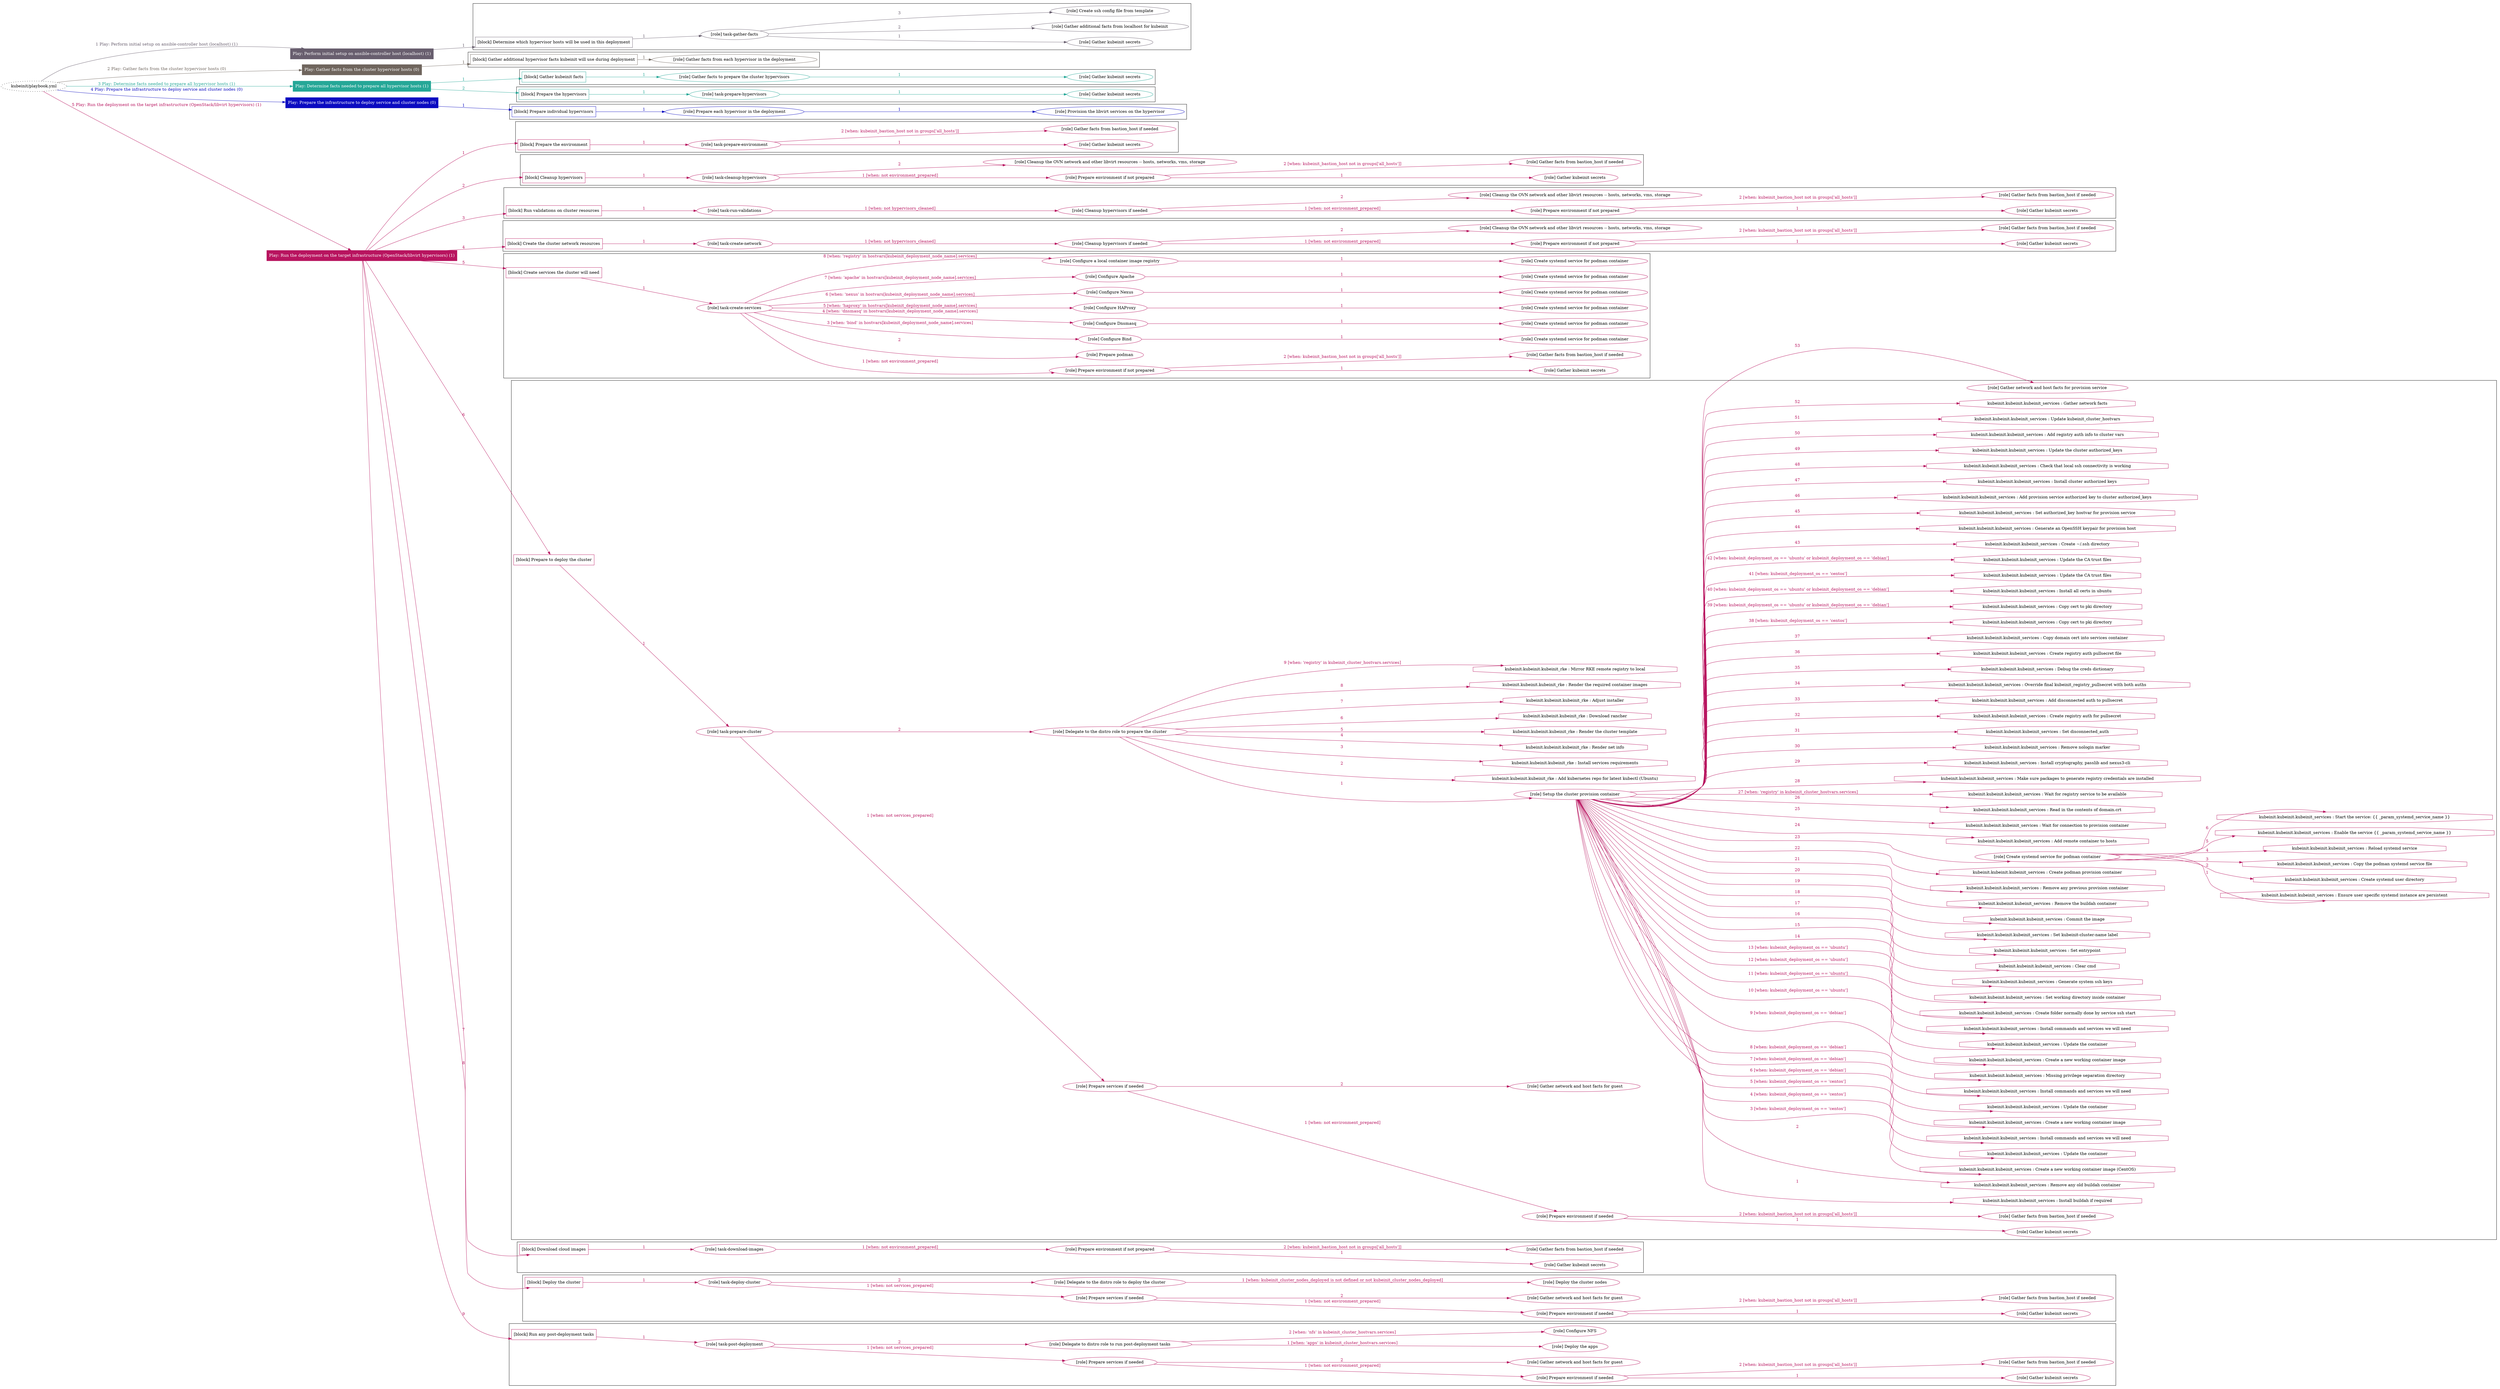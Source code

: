 digraph {
	graph [concentrate=true ordering=in rankdir=LR ratio=fill]
	edge [esep=5 sep=10]
	"kubeinit/playbook.yml" [URL="/home/runner/work/kubeinit/kubeinit/kubeinit/playbook.yml" id=playbook_18937716 style=dotted]
	"kubeinit/playbook.yml" -> play_aa7ace6c [label="1 Play: Perform initial setup on ansible-controller host (localhost) (1)" color="#685e6e" fontcolor="#685e6e" id=edge_play_aa7ace6c labeltooltip="1 Play: Perform initial setup on ansible-controller host (localhost) (1)" tooltip="1 Play: Perform initial setup on ansible-controller host (localhost) (1)"]
	subgraph "Play: Perform initial setup on ansible-controller host (localhost) (1)" {
		play_aa7ace6c [label="Play: Perform initial setup on ansible-controller host (localhost) (1)" URL="/home/runner/work/kubeinit/kubeinit/kubeinit/playbook.yml" color="#685e6e" fontcolor="#ffffff" id=play_aa7ace6c shape=box style=filled tooltip=localhost]
		play_aa7ace6c -> block_daae662c [label=1 color="#685e6e" fontcolor="#685e6e" id=edge_block_daae662c labeltooltip=1 tooltip=1]
		subgraph cluster_block_daae662c {
			block_daae662c [label="[block] Determine which hypervisor hosts will be used in this deployment" URL="/home/runner/work/kubeinit/kubeinit/kubeinit/playbook.yml" color="#685e6e" id=block_daae662c labeltooltip="Determine which hypervisor hosts will be used in this deployment" shape=box tooltip="Determine which hypervisor hosts will be used in this deployment"]
			block_daae662c -> role_20d06e91 [label="1 " color="#685e6e" fontcolor="#685e6e" id=edge_role_20d06e91 labeltooltip="1 " tooltip="1 "]
			subgraph "task-gather-facts" {
				role_20d06e91 [label="[role] task-gather-facts" URL="/home/runner/work/kubeinit/kubeinit/kubeinit/playbook.yml" color="#685e6e" id=role_20d06e91 tooltip="task-gather-facts"]
				role_20d06e91 -> role_8b118dd2 [label="1 " color="#685e6e" fontcolor="#685e6e" id=edge_role_8b118dd2 labeltooltip="1 " tooltip="1 "]
				subgraph "Gather kubeinit secrets" {
					role_8b118dd2 [label="[role] Gather kubeinit secrets" URL="/home/runner/.ansible/collections/ansible_collections/kubeinit/kubeinit/roles/kubeinit_prepare/tasks/build_hypervisors_group.yml" color="#685e6e" id=role_8b118dd2 tooltip="Gather kubeinit secrets"]
				}
				role_20d06e91 -> role_6532d10f [label="2 " color="#685e6e" fontcolor="#685e6e" id=edge_role_6532d10f labeltooltip="2 " tooltip="2 "]
				subgraph "Gather additional facts from localhost for kubeinit" {
					role_6532d10f [label="[role] Gather additional facts from localhost for kubeinit" URL="/home/runner/.ansible/collections/ansible_collections/kubeinit/kubeinit/roles/kubeinit_prepare/tasks/build_hypervisors_group.yml" color="#685e6e" id=role_6532d10f tooltip="Gather additional facts from localhost for kubeinit"]
				}
				role_20d06e91 -> role_4b7ed07b [label="3 " color="#685e6e" fontcolor="#685e6e" id=edge_role_4b7ed07b labeltooltip="3 " tooltip="3 "]
				subgraph "Create ssh config file from template" {
					role_4b7ed07b [label="[role] Create ssh config file from template" URL="/home/runner/.ansible/collections/ansible_collections/kubeinit/kubeinit/roles/kubeinit_prepare/tasks/build_hypervisors_group.yml" color="#685e6e" id=role_4b7ed07b tooltip="Create ssh config file from template"]
				}
			}
		}
	}
	"kubeinit/playbook.yml" -> play_390100a9 [label="2 Play: Gather facts from the cluster hypervisor hosts (0)" color="#6f655d" fontcolor="#6f655d" id=edge_play_390100a9 labeltooltip="2 Play: Gather facts from the cluster hypervisor hosts (0)" tooltip="2 Play: Gather facts from the cluster hypervisor hosts (0)"]
	subgraph "Play: Gather facts from the cluster hypervisor hosts (0)" {
		play_390100a9 [label="Play: Gather facts from the cluster hypervisor hosts (0)" URL="/home/runner/work/kubeinit/kubeinit/kubeinit/playbook.yml" color="#6f655d" fontcolor="#ffffff" id=play_390100a9 shape=box style=filled tooltip="Play: Gather facts from the cluster hypervisor hosts (0)"]
		play_390100a9 -> block_379c43ce [label=1 color="#6f655d" fontcolor="#6f655d" id=edge_block_379c43ce labeltooltip=1 tooltip=1]
		subgraph cluster_block_379c43ce {
			block_379c43ce [label="[block] Gather additional hypervisor facts kubeinit will use during deployment" URL="/home/runner/work/kubeinit/kubeinit/kubeinit/playbook.yml" color="#6f655d" id=block_379c43ce labeltooltip="Gather additional hypervisor facts kubeinit will use during deployment" shape=box tooltip="Gather additional hypervisor facts kubeinit will use during deployment"]
			block_379c43ce -> role_6fa1a9bd [label="1 " color="#6f655d" fontcolor="#6f655d" id=edge_role_6fa1a9bd labeltooltip="1 " tooltip="1 "]
			subgraph "Gather facts from each hypervisor in the deployment" {
				role_6fa1a9bd [label="[role] Gather facts from each hypervisor in the deployment" URL="/home/runner/work/kubeinit/kubeinit/kubeinit/playbook.yml" color="#6f655d" id=role_6fa1a9bd tooltip="Gather facts from each hypervisor in the deployment"]
			}
		}
	}
	"kubeinit/playbook.yml" -> play_24546406 [label="3 Play: Determine facts needed to prepare all hypervisor hosts (1)" color="#25a797" fontcolor="#25a797" id=edge_play_24546406 labeltooltip="3 Play: Determine facts needed to prepare all hypervisor hosts (1)" tooltip="3 Play: Determine facts needed to prepare all hypervisor hosts (1)"]
	subgraph "Play: Determine facts needed to prepare all hypervisor hosts (1)" {
		play_24546406 [label="Play: Determine facts needed to prepare all hypervisor hosts (1)" URL="/home/runner/work/kubeinit/kubeinit/kubeinit/playbook.yml" color="#25a797" fontcolor="#ffffff" id=play_24546406 shape=box style=filled tooltip=localhost]
		play_24546406 -> block_a638bc9b [label=1 color="#25a797" fontcolor="#25a797" id=edge_block_a638bc9b labeltooltip=1 tooltip=1]
		subgraph cluster_block_a638bc9b {
			block_a638bc9b [label="[block] Gather kubeinit facts" URL="/home/runner/work/kubeinit/kubeinit/kubeinit/playbook.yml" color="#25a797" id=block_a638bc9b labeltooltip="Gather kubeinit facts" shape=box tooltip="Gather kubeinit facts"]
			block_a638bc9b -> role_f129dbe0 [label="1 " color="#25a797" fontcolor="#25a797" id=edge_role_f129dbe0 labeltooltip="1 " tooltip="1 "]
			subgraph "Gather facts to prepare the cluster hypervisors" {
				role_f129dbe0 [label="[role] Gather facts to prepare the cluster hypervisors" URL="/home/runner/work/kubeinit/kubeinit/kubeinit/playbook.yml" color="#25a797" id=role_f129dbe0 tooltip="Gather facts to prepare the cluster hypervisors"]
				role_f129dbe0 -> role_bf54d4a6 [label="1 " color="#25a797" fontcolor="#25a797" id=edge_role_bf54d4a6 labeltooltip="1 " tooltip="1 "]
				subgraph "Gather kubeinit secrets" {
					role_bf54d4a6 [label="[role] Gather kubeinit secrets" URL="/home/runner/.ansible/collections/ansible_collections/kubeinit/kubeinit/roles/kubeinit_prepare/tasks/gather_kubeinit_facts.yml" color="#25a797" id=role_bf54d4a6 tooltip="Gather kubeinit secrets"]
				}
			}
		}
		play_24546406 -> block_3ff48614 [label=2 color="#25a797" fontcolor="#25a797" id=edge_block_3ff48614 labeltooltip=2 tooltip=2]
		subgraph cluster_block_3ff48614 {
			block_3ff48614 [label="[block] Prepare the hypervisors" URL="/home/runner/work/kubeinit/kubeinit/kubeinit/playbook.yml" color="#25a797" id=block_3ff48614 labeltooltip="Prepare the hypervisors" shape=box tooltip="Prepare the hypervisors"]
			block_3ff48614 -> role_885ddcc4 [label="1 " color="#25a797" fontcolor="#25a797" id=edge_role_885ddcc4 labeltooltip="1 " tooltip="1 "]
			subgraph "task-prepare-hypervisors" {
				role_885ddcc4 [label="[role] task-prepare-hypervisors" URL="/home/runner/work/kubeinit/kubeinit/kubeinit/playbook.yml" color="#25a797" id=role_885ddcc4 tooltip="task-prepare-hypervisors"]
				role_885ddcc4 -> role_1c8ce000 [label="1 " color="#25a797" fontcolor="#25a797" id=edge_role_1c8ce000 labeltooltip="1 " tooltip="1 "]
				subgraph "Gather kubeinit secrets" {
					role_1c8ce000 [label="[role] Gather kubeinit secrets" URL="/home/runner/.ansible/collections/ansible_collections/kubeinit/kubeinit/roles/kubeinit_prepare/tasks/gather_kubeinit_facts.yml" color="#25a797" id=role_1c8ce000 tooltip="Gather kubeinit secrets"]
				}
			}
		}
	}
	"kubeinit/playbook.yml" -> play_195ba969 [label="4 Play: Prepare the infrastructure to deploy service and cluster nodes (0)" color="#0b0bc1" fontcolor="#0b0bc1" id=edge_play_195ba969 labeltooltip="4 Play: Prepare the infrastructure to deploy service and cluster nodes (0)" tooltip="4 Play: Prepare the infrastructure to deploy service and cluster nodes (0)"]
	subgraph "Play: Prepare the infrastructure to deploy service and cluster nodes (0)" {
		play_195ba969 [label="Play: Prepare the infrastructure to deploy service and cluster nodes (0)" URL="/home/runner/work/kubeinit/kubeinit/kubeinit/playbook.yml" color="#0b0bc1" fontcolor="#ffffff" id=play_195ba969 shape=box style=filled tooltip="Play: Prepare the infrastructure to deploy service and cluster nodes (0)"]
		play_195ba969 -> block_eb0cf7f8 [label=1 color="#0b0bc1" fontcolor="#0b0bc1" id=edge_block_eb0cf7f8 labeltooltip=1 tooltip=1]
		subgraph cluster_block_eb0cf7f8 {
			block_eb0cf7f8 [label="[block] Prepare individual hypervisors" URL="/home/runner/work/kubeinit/kubeinit/kubeinit/playbook.yml" color="#0b0bc1" id=block_eb0cf7f8 labeltooltip="Prepare individual hypervisors" shape=box tooltip="Prepare individual hypervisors"]
			block_eb0cf7f8 -> role_92184605 [label="1 " color="#0b0bc1" fontcolor="#0b0bc1" id=edge_role_92184605 labeltooltip="1 " tooltip="1 "]
			subgraph "Prepare each hypervisor in the deployment" {
				role_92184605 [label="[role] Prepare each hypervisor in the deployment" URL="/home/runner/work/kubeinit/kubeinit/kubeinit/playbook.yml" color="#0b0bc1" id=role_92184605 tooltip="Prepare each hypervisor in the deployment"]
				role_92184605 -> role_c09e7d30 [label="1 " color="#0b0bc1" fontcolor="#0b0bc1" id=edge_role_c09e7d30 labeltooltip="1 " tooltip="1 "]
				subgraph "Provision the libvirt services on the hypervisor" {
					role_c09e7d30 [label="[role] Provision the libvirt services on the hypervisor" URL="/home/runner/.ansible/collections/ansible_collections/kubeinit/kubeinit/roles/kubeinit_prepare/tasks/prepare_hypervisor.yml" color="#0b0bc1" id=role_c09e7d30 tooltip="Provision the libvirt services on the hypervisor"]
				}
			}
		}
	}
	"kubeinit/playbook.yml" -> play_dc96a70e [label="5 Play: Run the deployment on the target infrastructure (OpenStack/libvirt hypervisors) (1)" color="#b8145f" fontcolor="#b8145f" id=edge_play_dc96a70e labeltooltip="5 Play: Run the deployment on the target infrastructure (OpenStack/libvirt hypervisors) (1)" tooltip="5 Play: Run the deployment on the target infrastructure (OpenStack/libvirt hypervisors) (1)"]
	subgraph "Play: Run the deployment on the target infrastructure (OpenStack/libvirt hypervisors) (1)" {
		play_dc96a70e [label="Play: Run the deployment on the target infrastructure (OpenStack/libvirt hypervisors) (1)" URL="/home/runner/work/kubeinit/kubeinit/kubeinit/playbook.yml" color="#b8145f" fontcolor="#ffffff" id=play_dc96a70e shape=box style=filled tooltip=localhost]
		play_dc96a70e -> block_52107c19 [label=1 color="#b8145f" fontcolor="#b8145f" id=edge_block_52107c19 labeltooltip=1 tooltip=1]
		subgraph cluster_block_52107c19 {
			block_52107c19 [label="[block] Prepare the environment" URL="/home/runner/work/kubeinit/kubeinit/kubeinit/playbook.yml" color="#b8145f" id=block_52107c19 labeltooltip="Prepare the environment" shape=box tooltip="Prepare the environment"]
			block_52107c19 -> role_a269748e [label="1 " color="#b8145f" fontcolor="#b8145f" id=edge_role_a269748e labeltooltip="1 " tooltip="1 "]
			subgraph "task-prepare-environment" {
				role_a269748e [label="[role] task-prepare-environment" URL="/home/runner/work/kubeinit/kubeinit/kubeinit/playbook.yml" color="#b8145f" id=role_a269748e tooltip="task-prepare-environment"]
				role_a269748e -> role_f3f8b0b3 [label="1 " color="#b8145f" fontcolor="#b8145f" id=edge_role_f3f8b0b3 labeltooltip="1 " tooltip="1 "]
				subgraph "Gather kubeinit secrets" {
					role_f3f8b0b3 [label="[role] Gather kubeinit secrets" URL="/home/runner/.ansible/collections/ansible_collections/kubeinit/kubeinit/roles/kubeinit_prepare/tasks/gather_kubeinit_facts.yml" color="#b8145f" id=role_f3f8b0b3 tooltip="Gather kubeinit secrets"]
				}
				role_a269748e -> role_cc7fba46 [label="2 [when: kubeinit_bastion_host not in groups['all_hosts']]" color="#b8145f" fontcolor="#b8145f" id=edge_role_cc7fba46 labeltooltip="2 [when: kubeinit_bastion_host not in groups['all_hosts']]" tooltip="2 [when: kubeinit_bastion_host not in groups['all_hosts']]"]
				subgraph "Gather facts from bastion_host if needed" {
					role_cc7fba46 [label="[role] Gather facts from bastion_host if needed" URL="/home/runner/.ansible/collections/ansible_collections/kubeinit/kubeinit/roles/kubeinit_prepare/tasks/main.yml" color="#b8145f" id=role_cc7fba46 tooltip="Gather facts from bastion_host if needed"]
				}
			}
		}
		play_dc96a70e -> block_d5f431d8 [label=2 color="#b8145f" fontcolor="#b8145f" id=edge_block_d5f431d8 labeltooltip=2 tooltip=2]
		subgraph cluster_block_d5f431d8 {
			block_d5f431d8 [label="[block] Cleanup hypervisors" URL="/home/runner/work/kubeinit/kubeinit/kubeinit/playbook.yml" color="#b8145f" id=block_d5f431d8 labeltooltip="Cleanup hypervisors" shape=box tooltip="Cleanup hypervisors"]
			block_d5f431d8 -> role_7130136c [label="1 " color="#b8145f" fontcolor="#b8145f" id=edge_role_7130136c labeltooltip="1 " tooltip="1 "]
			subgraph "task-cleanup-hypervisors" {
				role_7130136c [label="[role] task-cleanup-hypervisors" URL="/home/runner/work/kubeinit/kubeinit/kubeinit/playbook.yml" color="#b8145f" id=role_7130136c tooltip="task-cleanup-hypervisors"]
				role_7130136c -> role_6a626b69 [label="1 [when: not environment_prepared]" color="#b8145f" fontcolor="#b8145f" id=edge_role_6a626b69 labeltooltip="1 [when: not environment_prepared]" tooltip="1 [when: not environment_prepared]"]
				subgraph "Prepare environment if not prepared" {
					role_6a626b69 [label="[role] Prepare environment if not prepared" URL="/home/runner/.ansible/collections/ansible_collections/kubeinit/kubeinit/roles/kubeinit_libvirt/tasks/cleanup_hypervisors.yml" color="#b8145f" id=role_6a626b69 tooltip="Prepare environment if not prepared"]
					role_6a626b69 -> role_f1ed2676 [label="1 " color="#b8145f" fontcolor="#b8145f" id=edge_role_f1ed2676 labeltooltip="1 " tooltip="1 "]
					subgraph "Gather kubeinit secrets" {
						role_f1ed2676 [label="[role] Gather kubeinit secrets" URL="/home/runner/.ansible/collections/ansible_collections/kubeinit/kubeinit/roles/kubeinit_prepare/tasks/gather_kubeinit_facts.yml" color="#b8145f" id=role_f1ed2676 tooltip="Gather kubeinit secrets"]
					}
					role_6a626b69 -> role_1d0253ed [label="2 [when: kubeinit_bastion_host not in groups['all_hosts']]" color="#b8145f" fontcolor="#b8145f" id=edge_role_1d0253ed labeltooltip="2 [when: kubeinit_bastion_host not in groups['all_hosts']]" tooltip="2 [when: kubeinit_bastion_host not in groups['all_hosts']]"]
					subgraph "Gather facts from bastion_host if needed" {
						role_1d0253ed [label="[role] Gather facts from bastion_host if needed" URL="/home/runner/.ansible/collections/ansible_collections/kubeinit/kubeinit/roles/kubeinit_prepare/tasks/main.yml" color="#b8145f" id=role_1d0253ed tooltip="Gather facts from bastion_host if needed"]
					}
				}
				role_7130136c -> role_44c60bdc [label="2 " color="#b8145f" fontcolor="#b8145f" id=edge_role_44c60bdc labeltooltip="2 " tooltip="2 "]
				subgraph "Cleanup the OVN network and other libvirt resources -- hosts, networks, vms, storage" {
					role_44c60bdc [label="[role] Cleanup the OVN network and other libvirt resources -- hosts, networks, vms, storage" URL="/home/runner/.ansible/collections/ansible_collections/kubeinit/kubeinit/roles/kubeinit_libvirt/tasks/cleanup_hypervisors.yml" color="#b8145f" id=role_44c60bdc tooltip="Cleanup the OVN network and other libvirt resources -- hosts, networks, vms, storage"]
				}
			}
		}
		play_dc96a70e -> block_6095fa28 [label=3 color="#b8145f" fontcolor="#b8145f" id=edge_block_6095fa28 labeltooltip=3 tooltip=3]
		subgraph cluster_block_6095fa28 {
			block_6095fa28 [label="[block] Run validations on cluster resources" URL="/home/runner/work/kubeinit/kubeinit/kubeinit/playbook.yml" color="#b8145f" id=block_6095fa28 labeltooltip="Run validations on cluster resources" shape=box tooltip="Run validations on cluster resources"]
			block_6095fa28 -> role_8d3b4eec [label="1 " color="#b8145f" fontcolor="#b8145f" id=edge_role_8d3b4eec labeltooltip="1 " tooltip="1 "]
			subgraph "task-run-validations" {
				role_8d3b4eec [label="[role] task-run-validations" URL="/home/runner/work/kubeinit/kubeinit/kubeinit/playbook.yml" color="#b8145f" id=role_8d3b4eec tooltip="task-run-validations"]
				role_8d3b4eec -> role_4403ab19 [label="1 [when: not hypervisors_cleaned]" color="#b8145f" fontcolor="#b8145f" id=edge_role_4403ab19 labeltooltip="1 [when: not hypervisors_cleaned]" tooltip="1 [when: not hypervisors_cleaned]"]
				subgraph "Cleanup hypervisors if needed" {
					role_4403ab19 [label="[role] Cleanup hypervisors if needed" URL="/home/runner/.ansible/collections/ansible_collections/kubeinit/kubeinit/roles/kubeinit_validations/tasks/main.yml" color="#b8145f" id=role_4403ab19 tooltip="Cleanup hypervisors if needed"]
					role_4403ab19 -> role_159e9300 [label="1 [when: not environment_prepared]" color="#b8145f" fontcolor="#b8145f" id=edge_role_159e9300 labeltooltip="1 [when: not environment_prepared]" tooltip="1 [when: not environment_prepared]"]
					subgraph "Prepare environment if not prepared" {
						role_159e9300 [label="[role] Prepare environment if not prepared" URL="/home/runner/.ansible/collections/ansible_collections/kubeinit/kubeinit/roles/kubeinit_libvirt/tasks/cleanup_hypervisors.yml" color="#b8145f" id=role_159e9300 tooltip="Prepare environment if not prepared"]
						role_159e9300 -> role_ed68e7a0 [label="1 " color="#b8145f" fontcolor="#b8145f" id=edge_role_ed68e7a0 labeltooltip="1 " tooltip="1 "]
						subgraph "Gather kubeinit secrets" {
							role_ed68e7a0 [label="[role] Gather kubeinit secrets" URL="/home/runner/.ansible/collections/ansible_collections/kubeinit/kubeinit/roles/kubeinit_prepare/tasks/gather_kubeinit_facts.yml" color="#b8145f" id=role_ed68e7a0 tooltip="Gather kubeinit secrets"]
						}
						role_159e9300 -> role_27192b94 [label="2 [when: kubeinit_bastion_host not in groups['all_hosts']]" color="#b8145f" fontcolor="#b8145f" id=edge_role_27192b94 labeltooltip="2 [when: kubeinit_bastion_host not in groups['all_hosts']]" tooltip="2 [when: kubeinit_bastion_host not in groups['all_hosts']]"]
						subgraph "Gather facts from bastion_host if needed" {
							role_27192b94 [label="[role] Gather facts from bastion_host if needed" URL="/home/runner/.ansible/collections/ansible_collections/kubeinit/kubeinit/roles/kubeinit_prepare/tasks/main.yml" color="#b8145f" id=role_27192b94 tooltip="Gather facts from bastion_host if needed"]
						}
					}
					role_4403ab19 -> role_00070922 [label="2 " color="#b8145f" fontcolor="#b8145f" id=edge_role_00070922 labeltooltip="2 " tooltip="2 "]
					subgraph "Cleanup the OVN network and other libvirt resources -- hosts, networks, vms, storage" {
						role_00070922 [label="[role] Cleanup the OVN network and other libvirt resources -- hosts, networks, vms, storage" URL="/home/runner/.ansible/collections/ansible_collections/kubeinit/kubeinit/roles/kubeinit_libvirt/tasks/cleanup_hypervisors.yml" color="#b8145f" id=role_00070922 tooltip="Cleanup the OVN network and other libvirt resources -- hosts, networks, vms, storage"]
					}
				}
			}
		}
		play_dc96a70e -> block_a8727cc2 [label=4 color="#b8145f" fontcolor="#b8145f" id=edge_block_a8727cc2 labeltooltip=4 tooltip=4]
		subgraph cluster_block_a8727cc2 {
			block_a8727cc2 [label="[block] Create the cluster network resources" URL="/home/runner/work/kubeinit/kubeinit/kubeinit/playbook.yml" color="#b8145f" id=block_a8727cc2 labeltooltip="Create the cluster network resources" shape=box tooltip="Create the cluster network resources"]
			block_a8727cc2 -> role_0e4e6f53 [label="1 " color="#b8145f" fontcolor="#b8145f" id=edge_role_0e4e6f53 labeltooltip="1 " tooltip="1 "]
			subgraph "task-create-network" {
				role_0e4e6f53 [label="[role] task-create-network" URL="/home/runner/work/kubeinit/kubeinit/kubeinit/playbook.yml" color="#b8145f" id=role_0e4e6f53 tooltip="task-create-network"]
				role_0e4e6f53 -> role_00c8a327 [label="1 [when: not hypervisors_cleaned]" color="#b8145f" fontcolor="#b8145f" id=edge_role_00c8a327 labeltooltip="1 [when: not hypervisors_cleaned]" tooltip="1 [when: not hypervisors_cleaned]"]
				subgraph "Cleanup hypervisors if needed" {
					role_00c8a327 [label="[role] Cleanup hypervisors if needed" URL="/home/runner/.ansible/collections/ansible_collections/kubeinit/kubeinit/roles/kubeinit_libvirt/tasks/create_network.yml" color="#b8145f" id=role_00c8a327 tooltip="Cleanup hypervisors if needed"]
					role_00c8a327 -> role_03560094 [label="1 [when: not environment_prepared]" color="#b8145f" fontcolor="#b8145f" id=edge_role_03560094 labeltooltip="1 [when: not environment_prepared]" tooltip="1 [when: not environment_prepared]"]
					subgraph "Prepare environment if not prepared" {
						role_03560094 [label="[role] Prepare environment if not prepared" URL="/home/runner/.ansible/collections/ansible_collections/kubeinit/kubeinit/roles/kubeinit_libvirt/tasks/cleanup_hypervisors.yml" color="#b8145f" id=role_03560094 tooltip="Prepare environment if not prepared"]
						role_03560094 -> role_e6c6d2d7 [label="1 " color="#b8145f" fontcolor="#b8145f" id=edge_role_e6c6d2d7 labeltooltip="1 " tooltip="1 "]
						subgraph "Gather kubeinit secrets" {
							role_e6c6d2d7 [label="[role] Gather kubeinit secrets" URL="/home/runner/.ansible/collections/ansible_collections/kubeinit/kubeinit/roles/kubeinit_prepare/tasks/gather_kubeinit_facts.yml" color="#b8145f" id=role_e6c6d2d7 tooltip="Gather kubeinit secrets"]
						}
						role_03560094 -> role_e68e1349 [label="2 [when: kubeinit_bastion_host not in groups['all_hosts']]" color="#b8145f" fontcolor="#b8145f" id=edge_role_e68e1349 labeltooltip="2 [when: kubeinit_bastion_host not in groups['all_hosts']]" tooltip="2 [when: kubeinit_bastion_host not in groups['all_hosts']]"]
						subgraph "Gather facts from bastion_host if needed" {
							role_e68e1349 [label="[role] Gather facts from bastion_host if needed" URL="/home/runner/.ansible/collections/ansible_collections/kubeinit/kubeinit/roles/kubeinit_prepare/tasks/main.yml" color="#b8145f" id=role_e68e1349 tooltip="Gather facts from bastion_host if needed"]
						}
					}
					role_00c8a327 -> role_8aeaf1d2 [label="2 " color="#b8145f" fontcolor="#b8145f" id=edge_role_8aeaf1d2 labeltooltip="2 " tooltip="2 "]
					subgraph "Cleanup the OVN network and other libvirt resources -- hosts, networks, vms, storage" {
						role_8aeaf1d2 [label="[role] Cleanup the OVN network and other libvirt resources -- hosts, networks, vms, storage" URL="/home/runner/.ansible/collections/ansible_collections/kubeinit/kubeinit/roles/kubeinit_libvirt/tasks/cleanup_hypervisors.yml" color="#b8145f" id=role_8aeaf1d2 tooltip="Cleanup the OVN network and other libvirt resources -- hosts, networks, vms, storage"]
					}
				}
			}
		}
		play_dc96a70e -> block_64302793 [label=5 color="#b8145f" fontcolor="#b8145f" id=edge_block_64302793 labeltooltip=5 tooltip=5]
		subgraph cluster_block_64302793 {
			block_64302793 [label="[block] Create services the cluster will need" URL="/home/runner/work/kubeinit/kubeinit/kubeinit/playbook.yml" color="#b8145f" id=block_64302793 labeltooltip="Create services the cluster will need" shape=box tooltip="Create services the cluster will need"]
			block_64302793 -> role_cb673737 [label="1 " color="#b8145f" fontcolor="#b8145f" id=edge_role_cb673737 labeltooltip="1 " tooltip="1 "]
			subgraph "task-create-services" {
				role_cb673737 [label="[role] task-create-services" URL="/home/runner/work/kubeinit/kubeinit/kubeinit/playbook.yml" color="#b8145f" id=role_cb673737 tooltip="task-create-services"]
				role_cb673737 -> role_5d5a60cb [label="1 [when: not environment_prepared]" color="#b8145f" fontcolor="#b8145f" id=edge_role_5d5a60cb labeltooltip="1 [when: not environment_prepared]" tooltip="1 [when: not environment_prepared]"]
				subgraph "Prepare environment if not prepared" {
					role_5d5a60cb [label="[role] Prepare environment if not prepared" URL="/home/runner/.ansible/collections/ansible_collections/kubeinit/kubeinit/roles/kubeinit_services/tasks/main.yml" color="#b8145f" id=role_5d5a60cb tooltip="Prepare environment if not prepared"]
					role_5d5a60cb -> role_760b719d [label="1 " color="#b8145f" fontcolor="#b8145f" id=edge_role_760b719d labeltooltip="1 " tooltip="1 "]
					subgraph "Gather kubeinit secrets" {
						role_760b719d [label="[role] Gather kubeinit secrets" URL="/home/runner/.ansible/collections/ansible_collections/kubeinit/kubeinit/roles/kubeinit_prepare/tasks/gather_kubeinit_facts.yml" color="#b8145f" id=role_760b719d tooltip="Gather kubeinit secrets"]
					}
					role_5d5a60cb -> role_0519cdc5 [label="2 [when: kubeinit_bastion_host not in groups['all_hosts']]" color="#b8145f" fontcolor="#b8145f" id=edge_role_0519cdc5 labeltooltip="2 [when: kubeinit_bastion_host not in groups['all_hosts']]" tooltip="2 [when: kubeinit_bastion_host not in groups['all_hosts']]"]
					subgraph "Gather facts from bastion_host if needed" {
						role_0519cdc5 [label="[role] Gather facts from bastion_host if needed" URL="/home/runner/.ansible/collections/ansible_collections/kubeinit/kubeinit/roles/kubeinit_prepare/tasks/main.yml" color="#b8145f" id=role_0519cdc5 tooltip="Gather facts from bastion_host if needed"]
					}
				}
				role_cb673737 -> role_b186bdc6 [label="2 " color="#b8145f" fontcolor="#b8145f" id=edge_role_b186bdc6 labeltooltip="2 " tooltip="2 "]
				subgraph "Prepare podman" {
					role_b186bdc6 [label="[role] Prepare podman" URL="/home/runner/.ansible/collections/ansible_collections/kubeinit/kubeinit/roles/kubeinit_services/tasks/00_create_service_pod.yml" color="#b8145f" id=role_b186bdc6 tooltip="Prepare podman"]
				}
				role_cb673737 -> role_54d21f30 [label="3 [when: 'bind' in hostvars[kubeinit_deployment_node_name].services]" color="#b8145f" fontcolor="#b8145f" id=edge_role_54d21f30 labeltooltip="3 [when: 'bind' in hostvars[kubeinit_deployment_node_name].services]" tooltip="3 [when: 'bind' in hostvars[kubeinit_deployment_node_name].services]"]
				subgraph "Configure Bind" {
					role_54d21f30 [label="[role] Configure Bind" URL="/home/runner/.ansible/collections/ansible_collections/kubeinit/kubeinit/roles/kubeinit_services/tasks/start_services_containers.yml" color="#b8145f" id=role_54d21f30 tooltip="Configure Bind"]
					role_54d21f30 -> role_e06f080b [label="1 " color="#b8145f" fontcolor="#b8145f" id=edge_role_e06f080b labeltooltip="1 " tooltip="1 "]
					subgraph "Create systemd service for podman container" {
						role_e06f080b [label="[role] Create systemd service for podman container" URL="/home/runner/.ansible/collections/ansible_collections/kubeinit/kubeinit/roles/kubeinit_bind/tasks/main.yml" color="#b8145f" id=role_e06f080b tooltip="Create systemd service for podman container"]
					}
				}
				role_cb673737 -> role_3079ace9 [label="4 [when: 'dnsmasq' in hostvars[kubeinit_deployment_node_name].services]" color="#b8145f" fontcolor="#b8145f" id=edge_role_3079ace9 labeltooltip="4 [when: 'dnsmasq' in hostvars[kubeinit_deployment_node_name].services]" tooltip="4 [when: 'dnsmasq' in hostvars[kubeinit_deployment_node_name].services]"]
				subgraph "Configure Dnsmasq" {
					role_3079ace9 [label="[role] Configure Dnsmasq" URL="/home/runner/.ansible/collections/ansible_collections/kubeinit/kubeinit/roles/kubeinit_services/tasks/start_services_containers.yml" color="#b8145f" id=role_3079ace9 tooltip="Configure Dnsmasq"]
					role_3079ace9 -> role_56931ef7 [label="1 " color="#b8145f" fontcolor="#b8145f" id=edge_role_56931ef7 labeltooltip="1 " tooltip="1 "]
					subgraph "Create systemd service for podman container" {
						role_56931ef7 [label="[role] Create systemd service for podman container" URL="/home/runner/.ansible/collections/ansible_collections/kubeinit/kubeinit/roles/kubeinit_dnsmasq/tasks/main.yml" color="#b8145f" id=role_56931ef7 tooltip="Create systemd service for podman container"]
					}
				}
				role_cb673737 -> role_eee8be4c [label="5 [when: 'haproxy' in hostvars[kubeinit_deployment_node_name].services]" color="#b8145f" fontcolor="#b8145f" id=edge_role_eee8be4c labeltooltip="5 [when: 'haproxy' in hostvars[kubeinit_deployment_node_name].services]" tooltip="5 [when: 'haproxy' in hostvars[kubeinit_deployment_node_name].services]"]
				subgraph "Configure HAProxy" {
					role_eee8be4c [label="[role] Configure HAProxy" URL="/home/runner/.ansible/collections/ansible_collections/kubeinit/kubeinit/roles/kubeinit_services/tasks/start_services_containers.yml" color="#b8145f" id=role_eee8be4c tooltip="Configure HAProxy"]
					role_eee8be4c -> role_51da530a [label="1 " color="#b8145f" fontcolor="#b8145f" id=edge_role_51da530a labeltooltip="1 " tooltip="1 "]
					subgraph "Create systemd service for podman container" {
						role_51da530a [label="[role] Create systemd service for podman container" URL="/home/runner/.ansible/collections/ansible_collections/kubeinit/kubeinit/roles/kubeinit_haproxy/tasks/main.yml" color="#b8145f" id=role_51da530a tooltip="Create systemd service for podman container"]
					}
				}
				role_cb673737 -> role_406a52d7 [label="6 [when: 'nexus' in hostvars[kubeinit_deployment_node_name].services]" color="#b8145f" fontcolor="#b8145f" id=edge_role_406a52d7 labeltooltip="6 [when: 'nexus' in hostvars[kubeinit_deployment_node_name].services]" tooltip="6 [when: 'nexus' in hostvars[kubeinit_deployment_node_name].services]"]
				subgraph "Configure Nexus" {
					role_406a52d7 [label="[role] Configure Nexus" URL="/home/runner/.ansible/collections/ansible_collections/kubeinit/kubeinit/roles/kubeinit_services/tasks/start_services_containers.yml" color="#b8145f" id=role_406a52d7 tooltip="Configure Nexus"]
					role_406a52d7 -> role_21116c69 [label="1 " color="#b8145f" fontcolor="#b8145f" id=edge_role_21116c69 labeltooltip="1 " tooltip="1 "]
					subgraph "Create systemd service for podman container" {
						role_21116c69 [label="[role] Create systemd service for podman container" URL="/home/runner/.ansible/collections/ansible_collections/kubeinit/kubeinit/roles/kubeinit_nexus/tasks/main.yml" color="#b8145f" id=role_21116c69 tooltip="Create systemd service for podman container"]
					}
				}
				role_cb673737 -> role_cac7e77f [label="7 [when: 'apache' in hostvars[kubeinit_deployment_node_name].services]" color="#b8145f" fontcolor="#b8145f" id=edge_role_cac7e77f labeltooltip="7 [when: 'apache' in hostvars[kubeinit_deployment_node_name].services]" tooltip="7 [when: 'apache' in hostvars[kubeinit_deployment_node_name].services]"]
				subgraph "Configure Apache" {
					role_cac7e77f [label="[role] Configure Apache" URL="/home/runner/.ansible/collections/ansible_collections/kubeinit/kubeinit/roles/kubeinit_services/tasks/start_services_containers.yml" color="#b8145f" id=role_cac7e77f tooltip="Configure Apache"]
					role_cac7e77f -> role_8bbff644 [label="1 " color="#b8145f" fontcolor="#b8145f" id=edge_role_8bbff644 labeltooltip="1 " tooltip="1 "]
					subgraph "Create systemd service for podman container" {
						role_8bbff644 [label="[role] Create systemd service for podman container" URL="/home/runner/.ansible/collections/ansible_collections/kubeinit/kubeinit/roles/kubeinit_apache/tasks/main.yml" color="#b8145f" id=role_8bbff644 tooltip="Create systemd service for podman container"]
					}
				}
				role_cb673737 -> role_d99008cf [label="8 [when: 'registry' in hostvars[kubeinit_deployment_node_name].services]" color="#b8145f" fontcolor="#b8145f" id=edge_role_d99008cf labeltooltip="8 [when: 'registry' in hostvars[kubeinit_deployment_node_name].services]" tooltip="8 [when: 'registry' in hostvars[kubeinit_deployment_node_name].services]"]
				subgraph "Configure a local container image registry" {
					role_d99008cf [label="[role] Configure a local container image registry" URL="/home/runner/.ansible/collections/ansible_collections/kubeinit/kubeinit/roles/kubeinit_services/tasks/start_services_containers.yml" color="#b8145f" id=role_d99008cf tooltip="Configure a local container image registry"]
					role_d99008cf -> role_b83df94c [label="1 " color="#b8145f" fontcolor="#b8145f" id=edge_role_b83df94c labeltooltip="1 " tooltip="1 "]
					subgraph "Create systemd service for podman container" {
						role_b83df94c [label="[role] Create systemd service for podman container" URL="/home/runner/.ansible/collections/ansible_collections/kubeinit/kubeinit/roles/kubeinit_registry/tasks/main.yml" color="#b8145f" id=role_b83df94c tooltip="Create systemd service for podman container"]
					}
				}
			}
		}
		play_dc96a70e -> block_e97c26e9 [label=6 color="#b8145f" fontcolor="#b8145f" id=edge_block_e97c26e9 labeltooltip=6 tooltip=6]
		subgraph cluster_block_e97c26e9 {
			block_e97c26e9 [label="[block] Prepare to deploy the cluster" URL="/home/runner/work/kubeinit/kubeinit/kubeinit/playbook.yml" color="#b8145f" id=block_e97c26e9 labeltooltip="Prepare to deploy the cluster" shape=box tooltip="Prepare to deploy the cluster"]
			block_e97c26e9 -> role_846e8104 [label="1 " color="#b8145f" fontcolor="#b8145f" id=edge_role_846e8104 labeltooltip="1 " tooltip="1 "]
			subgraph "task-prepare-cluster" {
				role_846e8104 [label="[role] task-prepare-cluster" URL="/home/runner/work/kubeinit/kubeinit/kubeinit/playbook.yml" color="#b8145f" id=role_846e8104 tooltip="task-prepare-cluster"]
				role_846e8104 -> role_6355c97a [label="1 [when: not services_prepared]" color="#b8145f" fontcolor="#b8145f" id=edge_role_6355c97a labeltooltip="1 [when: not services_prepared]" tooltip="1 [when: not services_prepared]"]
				subgraph "Prepare services if needed" {
					role_6355c97a [label="[role] Prepare services if needed" URL="/home/runner/.ansible/collections/ansible_collections/kubeinit/kubeinit/roles/kubeinit_prepare/tasks/prepare_cluster.yml" color="#b8145f" id=role_6355c97a tooltip="Prepare services if needed"]
					role_6355c97a -> role_78f099dd [label="1 [when: not environment_prepared]" color="#b8145f" fontcolor="#b8145f" id=edge_role_78f099dd labeltooltip="1 [when: not environment_prepared]" tooltip="1 [when: not environment_prepared]"]
					subgraph "Prepare environment if needed" {
						role_78f099dd [label="[role] Prepare environment if needed" URL="/home/runner/.ansible/collections/ansible_collections/kubeinit/kubeinit/roles/kubeinit_services/tasks/prepare_services.yml" color="#b8145f" id=role_78f099dd tooltip="Prepare environment if needed"]
						role_78f099dd -> role_8d2544e6 [label="1 " color="#b8145f" fontcolor="#b8145f" id=edge_role_8d2544e6 labeltooltip="1 " tooltip="1 "]
						subgraph "Gather kubeinit secrets" {
							role_8d2544e6 [label="[role] Gather kubeinit secrets" URL="/home/runner/.ansible/collections/ansible_collections/kubeinit/kubeinit/roles/kubeinit_prepare/tasks/gather_kubeinit_facts.yml" color="#b8145f" id=role_8d2544e6 tooltip="Gather kubeinit secrets"]
						}
						role_78f099dd -> role_be284340 [label="2 [when: kubeinit_bastion_host not in groups['all_hosts']]" color="#b8145f" fontcolor="#b8145f" id=edge_role_be284340 labeltooltip="2 [when: kubeinit_bastion_host not in groups['all_hosts']]" tooltip="2 [when: kubeinit_bastion_host not in groups['all_hosts']]"]
						subgraph "Gather facts from bastion_host if needed" {
							role_be284340 [label="[role] Gather facts from bastion_host if needed" URL="/home/runner/.ansible/collections/ansible_collections/kubeinit/kubeinit/roles/kubeinit_prepare/tasks/main.yml" color="#b8145f" id=role_be284340 tooltip="Gather facts from bastion_host if needed"]
						}
					}
					role_6355c97a -> role_0bc1f911 [label="2 " color="#b8145f" fontcolor="#b8145f" id=edge_role_0bc1f911 labeltooltip="2 " tooltip="2 "]
					subgraph "Gather network and host facts for guest" {
						role_0bc1f911 [label="[role] Gather network and host facts for guest" URL="/home/runner/.ansible/collections/ansible_collections/kubeinit/kubeinit/roles/kubeinit_services/tasks/prepare_services.yml" color="#b8145f" id=role_0bc1f911 tooltip="Gather network and host facts for guest"]
					}
				}
				role_846e8104 -> role_58fc4322 [label="2 " color="#b8145f" fontcolor="#b8145f" id=edge_role_58fc4322 labeltooltip="2 " tooltip="2 "]
				subgraph "Delegate to the distro role to prepare the cluster" {
					role_58fc4322 [label="[role] Delegate to the distro role to prepare the cluster" URL="/home/runner/.ansible/collections/ansible_collections/kubeinit/kubeinit/roles/kubeinit_prepare/tasks/prepare_cluster.yml" color="#b8145f" id=role_58fc4322 tooltip="Delegate to the distro role to prepare the cluster"]
					role_58fc4322 -> role_0d0c85f9 [label="1 " color="#b8145f" fontcolor="#b8145f" id=edge_role_0d0c85f9 labeltooltip="1 " tooltip="1 "]
					subgraph "Setup the cluster provision container" {
						role_0d0c85f9 [label="[role] Setup the cluster provision container" URL="/home/runner/.ansible/collections/ansible_collections/kubeinit/kubeinit/roles/kubeinit_rke/tasks/prepare_cluster.yml" color="#b8145f" id=role_0d0c85f9 tooltip="Setup the cluster provision container"]
						task_d3906a6c [label="kubeinit.kubeinit.kubeinit_services : Install buildah if required" URL="/home/runner/.ansible/collections/ansible_collections/kubeinit/kubeinit/roles/kubeinit_services/tasks/create_provision_container.yml" color="#b8145f" id=task_d3906a6c shape=octagon tooltip="kubeinit.kubeinit.kubeinit_services : Install buildah if required"]
						role_0d0c85f9 -> task_d3906a6c [label="1 " color="#b8145f" fontcolor="#b8145f" id=edge_task_d3906a6c labeltooltip="1 " tooltip="1 "]
						task_d2031e76 [label="kubeinit.kubeinit.kubeinit_services : Remove any old buildah container" URL="/home/runner/.ansible/collections/ansible_collections/kubeinit/kubeinit/roles/kubeinit_services/tasks/create_provision_container.yml" color="#b8145f" id=task_d2031e76 shape=octagon tooltip="kubeinit.kubeinit.kubeinit_services : Remove any old buildah container"]
						role_0d0c85f9 -> task_d2031e76 [label="2 " color="#b8145f" fontcolor="#b8145f" id=edge_task_d2031e76 labeltooltip="2 " tooltip="2 "]
						task_af4c847c [label="kubeinit.kubeinit.kubeinit_services : Create a new working container image (CentOS)" URL="/home/runner/.ansible/collections/ansible_collections/kubeinit/kubeinit/roles/kubeinit_services/tasks/create_provision_container.yml" color="#b8145f" id=task_af4c847c shape=octagon tooltip="kubeinit.kubeinit.kubeinit_services : Create a new working container image (CentOS)"]
						role_0d0c85f9 -> task_af4c847c [label="3 [when: kubeinit_deployment_os == 'centos']" color="#b8145f" fontcolor="#b8145f" id=edge_task_af4c847c labeltooltip="3 [when: kubeinit_deployment_os == 'centos']" tooltip="3 [when: kubeinit_deployment_os == 'centos']"]
						task_43b15a4d [label="kubeinit.kubeinit.kubeinit_services : Update the container" URL="/home/runner/.ansible/collections/ansible_collections/kubeinit/kubeinit/roles/kubeinit_services/tasks/create_provision_container.yml" color="#b8145f" id=task_43b15a4d shape=octagon tooltip="kubeinit.kubeinit.kubeinit_services : Update the container"]
						role_0d0c85f9 -> task_43b15a4d [label="4 [when: kubeinit_deployment_os == 'centos']" color="#b8145f" fontcolor="#b8145f" id=edge_task_43b15a4d labeltooltip="4 [when: kubeinit_deployment_os == 'centos']" tooltip="4 [when: kubeinit_deployment_os == 'centos']"]
						task_d749994b [label="kubeinit.kubeinit.kubeinit_services : Install commands and services we will need" URL="/home/runner/.ansible/collections/ansible_collections/kubeinit/kubeinit/roles/kubeinit_services/tasks/create_provision_container.yml" color="#b8145f" id=task_d749994b shape=octagon tooltip="kubeinit.kubeinit.kubeinit_services : Install commands and services we will need"]
						role_0d0c85f9 -> task_d749994b [label="5 [when: kubeinit_deployment_os == 'centos']" color="#b8145f" fontcolor="#b8145f" id=edge_task_d749994b labeltooltip="5 [when: kubeinit_deployment_os == 'centos']" tooltip="5 [when: kubeinit_deployment_os == 'centos']"]
						task_c3877b4a [label="kubeinit.kubeinit.kubeinit_services : Create a new working container image" URL="/home/runner/.ansible/collections/ansible_collections/kubeinit/kubeinit/roles/kubeinit_services/tasks/create_provision_container.yml" color="#b8145f" id=task_c3877b4a shape=octagon tooltip="kubeinit.kubeinit.kubeinit_services : Create a new working container image"]
						role_0d0c85f9 -> task_c3877b4a [label="6 [when: kubeinit_deployment_os == 'debian']" color="#b8145f" fontcolor="#b8145f" id=edge_task_c3877b4a labeltooltip="6 [when: kubeinit_deployment_os == 'debian']" tooltip="6 [when: kubeinit_deployment_os == 'debian']"]
						task_397922e4 [label="kubeinit.kubeinit.kubeinit_services : Update the container" URL="/home/runner/.ansible/collections/ansible_collections/kubeinit/kubeinit/roles/kubeinit_services/tasks/create_provision_container.yml" color="#b8145f" id=task_397922e4 shape=octagon tooltip="kubeinit.kubeinit.kubeinit_services : Update the container"]
						role_0d0c85f9 -> task_397922e4 [label="7 [when: kubeinit_deployment_os == 'debian']" color="#b8145f" fontcolor="#b8145f" id=edge_task_397922e4 labeltooltip="7 [when: kubeinit_deployment_os == 'debian']" tooltip="7 [when: kubeinit_deployment_os == 'debian']"]
						task_01af9e7e [label="kubeinit.kubeinit.kubeinit_services : Install commands and services we will need" URL="/home/runner/.ansible/collections/ansible_collections/kubeinit/kubeinit/roles/kubeinit_services/tasks/create_provision_container.yml" color="#b8145f" id=task_01af9e7e shape=octagon tooltip="kubeinit.kubeinit.kubeinit_services : Install commands and services we will need"]
						role_0d0c85f9 -> task_01af9e7e [label="8 [when: kubeinit_deployment_os == 'debian']" color="#b8145f" fontcolor="#b8145f" id=edge_task_01af9e7e labeltooltip="8 [when: kubeinit_deployment_os == 'debian']" tooltip="8 [when: kubeinit_deployment_os == 'debian']"]
						task_10a2b15d [label="kubeinit.kubeinit.kubeinit_services : Missing privilege separation directory" URL="/home/runner/.ansible/collections/ansible_collections/kubeinit/kubeinit/roles/kubeinit_services/tasks/create_provision_container.yml" color="#b8145f" id=task_10a2b15d shape=octagon tooltip="kubeinit.kubeinit.kubeinit_services : Missing privilege separation directory"]
						role_0d0c85f9 -> task_10a2b15d [label="9 [when: kubeinit_deployment_os == 'debian']" color="#b8145f" fontcolor="#b8145f" id=edge_task_10a2b15d labeltooltip="9 [when: kubeinit_deployment_os == 'debian']" tooltip="9 [when: kubeinit_deployment_os == 'debian']"]
						task_51a8d331 [label="kubeinit.kubeinit.kubeinit_services : Create a new working container image" URL="/home/runner/.ansible/collections/ansible_collections/kubeinit/kubeinit/roles/kubeinit_services/tasks/create_provision_container.yml" color="#b8145f" id=task_51a8d331 shape=octagon tooltip="kubeinit.kubeinit.kubeinit_services : Create a new working container image"]
						role_0d0c85f9 -> task_51a8d331 [label="10 [when: kubeinit_deployment_os == 'ubuntu']" color="#b8145f" fontcolor="#b8145f" id=edge_task_51a8d331 labeltooltip="10 [when: kubeinit_deployment_os == 'ubuntu']" tooltip="10 [when: kubeinit_deployment_os == 'ubuntu']"]
						task_31ba8a5b [label="kubeinit.kubeinit.kubeinit_services : Update the container" URL="/home/runner/.ansible/collections/ansible_collections/kubeinit/kubeinit/roles/kubeinit_services/tasks/create_provision_container.yml" color="#b8145f" id=task_31ba8a5b shape=octagon tooltip="kubeinit.kubeinit.kubeinit_services : Update the container"]
						role_0d0c85f9 -> task_31ba8a5b [label="11 [when: kubeinit_deployment_os == 'ubuntu']" color="#b8145f" fontcolor="#b8145f" id=edge_task_31ba8a5b labeltooltip="11 [when: kubeinit_deployment_os == 'ubuntu']" tooltip="11 [when: kubeinit_deployment_os == 'ubuntu']"]
						task_b7466f5d [label="kubeinit.kubeinit.kubeinit_services : Install commands and services we will need" URL="/home/runner/.ansible/collections/ansible_collections/kubeinit/kubeinit/roles/kubeinit_services/tasks/create_provision_container.yml" color="#b8145f" id=task_b7466f5d shape=octagon tooltip="kubeinit.kubeinit.kubeinit_services : Install commands and services we will need"]
						role_0d0c85f9 -> task_b7466f5d [label="12 [when: kubeinit_deployment_os == 'ubuntu']" color="#b8145f" fontcolor="#b8145f" id=edge_task_b7466f5d labeltooltip="12 [when: kubeinit_deployment_os == 'ubuntu']" tooltip="12 [when: kubeinit_deployment_os == 'ubuntu']"]
						task_bd128da4 [label="kubeinit.kubeinit.kubeinit_services : Create folder normally done by service ssh start" URL="/home/runner/.ansible/collections/ansible_collections/kubeinit/kubeinit/roles/kubeinit_services/tasks/create_provision_container.yml" color="#b8145f" id=task_bd128da4 shape=octagon tooltip="kubeinit.kubeinit.kubeinit_services : Create folder normally done by service ssh start"]
						role_0d0c85f9 -> task_bd128da4 [label="13 [when: kubeinit_deployment_os == 'ubuntu']" color="#b8145f" fontcolor="#b8145f" id=edge_task_bd128da4 labeltooltip="13 [when: kubeinit_deployment_os == 'ubuntu']" tooltip="13 [when: kubeinit_deployment_os == 'ubuntu']"]
						task_d375a225 [label="kubeinit.kubeinit.kubeinit_services : Set working directory inside container" URL="/home/runner/.ansible/collections/ansible_collections/kubeinit/kubeinit/roles/kubeinit_services/tasks/create_provision_container.yml" color="#b8145f" id=task_d375a225 shape=octagon tooltip="kubeinit.kubeinit.kubeinit_services : Set working directory inside container"]
						role_0d0c85f9 -> task_d375a225 [label="14 " color="#b8145f" fontcolor="#b8145f" id=edge_task_d375a225 labeltooltip="14 " tooltip="14 "]
						task_127748b0 [label="kubeinit.kubeinit.kubeinit_services : Generate system ssh keys" URL="/home/runner/.ansible/collections/ansible_collections/kubeinit/kubeinit/roles/kubeinit_services/tasks/create_provision_container.yml" color="#b8145f" id=task_127748b0 shape=octagon tooltip="kubeinit.kubeinit.kubeinit_services : Generate system ssh keys"]
						role_0d0c85f9 -> task_127748b0 [label="15 " color="#b8145f" fontcolor="#b8145f" id=edge_task_127748b0 labeltooltip="15 " tooltip="15 "]
						task_996cb099 [label="kubeinit.kubeinit.kubeinit_services : Clear cmd" URL="/home/runner/.ansible/collections/ansible_collections/kubeinit/kubeinit/roles/kubeinit_services/tasks/create_provision_container.yml" color="#b8145f" id=task_996cb099 shape=octagon tooltip="kubeinit.kubeinit.kubeinit_services : Clear cmd"]
						role_0d0c85f9 -> task_996cb099 [label="16 " color="#b8145f" fontcolor="#b8145f" id=edge_task_996cb099 labeltooltip="16 " tooltip="16 "]
						task_62881785 [label="kubeinit.kubeinit.kubeinit_services : Set entrypoint" URL="/home/runner/.ansible/collections/ansible_collections/kubeinit/kubeinit/roles/kubeinit_services/tasks/create_provision_container.yml" color="#b8145f" id=task_62881785 shape=octagon tooltip="kubeinit.kubeinit.kubeinit_services : Set entrypoint"]
						role_0d0c85f9 -> task_62881785 [label="17 " color="#b8145f" fontcolor="#b8145f" id=edge_task_62881785 labeltooltip="17 " tooltip="17 "]
						task_e43f9771 [label="kubeinit.kubeinit.kubeinit_services : Set kubeinit-cluster-name label" URL="/home/runner/.ansible/collections/ansible_collections/kubeinit/kubeinit/roles/kubeinit_services/tasks/create_provision_container.yml" color="#b8145f" id=task_e43f9771 shape=octagon tooltip="kubeinit.kubeinit.kubeinit_services : Set kubeinit-cluster-name label"]
						role_0d0c85f9 -> task_e43f9771 [label="18 " color="#b8145f" fontcolor="#b8145f" id=edge_task_e43f9771 labeltooltip="18 " tooltip="18 "]
						task_74bab870 [label="kubeinit.kubeinit.kubeinit_services : Commit the image" URL="/home/runner/.ansible/collections/ansible_collections/kubeinit/kubeinit/roles/kubeinit_services/tasks/create_provision_container.yml" color="#b8145f" id=task_74bab870 shape=octagon tooltip="kubeinit.kubeinit.kubeinit_services : Commit the image"]
						role_0d0c85f9 -> task_74bab870 [label="19 " color="#b8145f" fontcolor="#b8145f" id=edge_task_74bab870 labeltooltip="19 " tooltip="19 "]
						task_88b96c5c [label="kubeinit.kubeinit.kubeinit_services : Remove the buildah container" URL="/home/runner/.ansible/collections/ansible_collections/kubeinit/kubeinit/roles/kubeinit_services/tasks/create_provision_container.yml" color="#b8145f" id=task_88b96c5c shape=octagon tooltip="kubeinit.kubeinit.kubeinit_services : Remove the buildah container"]
						role_0d0c85f9 -> task_88b96c5c [label="20 " color="#b8145f" fontcolor="#b8145f" id=edge_task_88b96c5c labeltooltip="20 " tooltip="20 "]
						task_eb051891 [label="kubeinit.kubeinit.kubeinit_services : Remove any previous provision container" URL="/home/runner/.ansible/collections/ansible_collections/kubeinit/kubeinit/roles/kubeinit_services/tasks/create_provision_container.yml" color="#b8145f" id=task_eb051891 shape=octagon tooltip="kubeinit.kubeinit.kubeinit_services : Remove any previous provision container"]
						role_0d0c85f9 -> task_eb051891 [label="21 " color="#b8145f" fontcolor="#b8145f" id=edge_task_eb051891 labeltooltip="21 " tooltip="21 "]
						task_1d73a875 [label="kubeinit.kubeinit.kubeinit_services : Create podman provision container" URL="/home/runner/.ansible/collections/ansible_collections/kubeinit/kubeinit/roles/kubeinit_services/tasks/create_provision_container.yml" color="#b8145f" id=task_1d73a875 shape=octagon tooltip="kubeinit.kubeinit.kubeinit_services : Create podman provision container"]
						role_0d0c85f9 -> task_1d73a875 [label="22 " color="#b8145f" fontcolor="#b8145f" id=edge_task_1d73a875 labeltooltip="22 " tooltip="22 "]
						role_0d0c85f9 -> role_653a8908 [label="23 " color="#b8145f" fontcolor="#b8145f" id=edge_role_653a8908 labeltooltip="23 " tooltip="23 "]
						subgraph "Create systemd service for podman container" {
							role_653a8908 [label="[role] Create systemd service for podman container" URL="/home/runner/.ansible/collections/ansible_collections/kubeinit/kubeinit/roles/kubeinit_services/tasks/create_provision_container.yml" color="#b8145f" id=role_653a8908 tooltip="Create systemd service for podman container"]
							task_4257a3ee [label="kubeinit.kubeinit.kubeinit_services : Ensure user specific systemd instance are persistent" URL="/home/runner/.ansible/collections/ansible_collections/kubeinit/kubeinit/roles/kubeinit_services/tasks/create_managed_service.yml" color="#b8145f" id=task_4257a3ee shape=octagon tooltip="kubeinit.kubeinit.kubeinit_services : Ensure user specific systemd instance are persistent"]
							role_653a8908 -> task_4257a3ee [label="1 " color="#b8145f" fontcolor="#b8145f" id=edge_task_4257a3ee labeltooltip="1 " tooltip="1 "]
							task_93c48180 [label="kubeinit.kubeinit.kubeinit_services : Create systemd user directory" URL="/home/runner/.ansible/collections/ansible_collections/kubeinit/kubeinit/roles/kubeinit_services/tasks/create_managed_service.yml" color="#b8145f" id=task_93c48180 shape=octagon tooltip="kubeinit.kubeinit.kubeinit_services : Create systemd user directory"]
							role_653a8908 -> task_93c48180 [label="2 " color="#b8145f" fontcolor="#b8145f" id=edge_task_93c48180 labeltooltip="2 " tooltip="2 "]
							task_f93eb0c5 [label="kubeinit.kubeinit.kubeinit_services : Copy the podman systemd service file" URL="/home/runner/.ansible/collections/ansible_collections/kubeinit/kubeinit/roles/kubeinit_services/tasks/create_managed_service.yml" color="#b8145f" id=task_f93eb0c5 shape=octagon tooltip="kubeinit.kubeinit.kubeinit_services : Copy the podman systemd service file"]
							role_653a8908 -> task_f93eb0c5 [label="3 " color="#b8145f" fontcolor="#b8145f" id=edge_task_f93eb0c5 labeltooltip="3 " tooltip="3 "]
							task_815325e5 [label="kubeinit.kubeinit.kubeinit_services : Reload systemd service" URL="/home/runner/.ansible/collections/ansible_collections/kubeinit/kubeinit/roles/kubeinit_services/tasks/create_managed_service.yml" color="#b8145f" id=task_815325e5 shape=octagon tooltip="kubeinit.kubeinit.kubeinit_services : Reload systemd service"]
							role_653a8908 -> task_815325e5 [label="4 " color="#b8145f" fontcolor="#b8145f" id=edge_task_815325e5 labeltooltip="4 " tooltip="4 "]
							task_97fe10f7 [label="kubeinit.kubeinit.kubeinit_services : Enable the service {{ _param_systemd_service_name }}" URL="/home/runner/.ansible/collections/ansible_collections/kubeinit/kubeinit/roles/kubeinit_services/tasks/create_managed_service.yml" color="#b8145f" id=task_97fe10f7 shape=octagon tooltip="kubeinit.kubeinit.kubeinit_services : Enable the service {{ _param_systemd_service_name }}"]
							role_653a8908 -> task_97fe10f7 [label="5 " color="#b8145f" fontcolor="#b8145f" id=edge_task_97fe10f7 labeltooltip="5 " tooltip="5 "]
							task_e680d8f5 [label="kubeinit.kubeinit.kubeinit_services : Start the service: {{ _param_systemd_service_name }}" URL="/home/runner/.ansible/collections/ansible_collections/kubeinit/kubeinit/roles/kubeinit_services/tasks/create_managed_service.yml" color="#b8145f" id=task_e680d8f5 shape=octagon tooltip="kubeinit.kubeinit.kubeinit_services : Start the service: {{ _param_systemd_service_name }}"]
							role_653a8908 -> task_e680d8f5 [label="6 " color="#b8145f" fontcolor="#b8145f" id=edge_task_e680d8f5 labeltooltip="6 " tooltip="6 "]
						}
						task_2cfea42f [label="kubeinit.kubeinit.kubeinit_services : Add remote container to hosts" URL="/home/runner/.ansible/collections/ansible_collections/kubeinit/kubeinit/roles/kubeinit_services/tasks/create_provision_container.yml" color="#b8145f" id=task_2cfea42f shape=octagon tooltip="kubeinit.kubeinit.kubeinit_services : Add remote container to hosts"]
						role_0d0c85f9 -> task_2cfea42f [label="24 " color="#b8145f" fontcolor="#b8145f" id=edge_task_2cfea42f labeltooltip="24 " tooltip="24 "]
						task_48632f96 [label="kubeinit.kubeinit.kubeinit_services : Wait for connection to provision container" URL="/home/runner/.ansible/collections/ansible_collections/kubeinit/kubeinit/roles/kubeinit_services/tasks/create_provision_container.yml" color="#b8145f" id=task_48632f96 shape=octagon tooltip="kubeinit.kubeinit.kubeinit_services : Wait for connection to provision container"]
						role_0d0c85f9 -> task_48632f96 [label="25 " color="#b8145f" fontcolor="#b8145f" id=edge_task_48632f96 labeltooltip="25 " tooltip="25 "]
						task_a8df2126 [label="kubeinit.kubeinit.kubeinit_services : Read in the contents of domain.crt" URL="/home/runner/.ansible/collections/ansible_collections/kubeinit/kubeinit/roles/kubeinit_services/tasks/create_provision_container.yml" color="#b8145f" id=task_a8df2126 shape=octagon tooltip="kubeinit.kubeinit.kubeinit_services : Read in the contents of domain.crt"]
						role_0d0c85f9 -> task_a8df2126 [label="26 " color="#b8145f" fontcolor="#b8145f" id=edge_task_a8df2126 labeltooltip="26 " tooltip="26 "]
						task_b4c5c580 [label="kubeinit.kubeinit.kubeinit_services : Wait for registry service to be available" URL="/home/runner/.ansible/collections/ansible_collections/kubeinit/kubeinit/roles/kubeinit_services/tasks/create_provision_container.yml" color="#b8145f" id=task_b4c5c580 shape=octagon tooltip="kubeinit.kubeinit.kubeinit_services : Wait for registry service to be available"]
						role_0d0c85f9 -> task_b4c5c580 [label="27 [when: 'registry' in kubeinit_cluster_hostvars.services]" color="#b8145f" fontcolor="#b8145f" id=edge_task_b4c5c580 labeltooltip="27 [when: 'registry' in kubeinit_cluster_hostvars.services]" tooltip="27 [when: 'registry' in kubeinit_cluster_hostvars.services]"]
						task_8ae7fa76 [label="kubeinit.kubeinit.kubeinit_services : Make sure packages to generate registry credentials are installed" URL="/home/runner/.ansible/collections/ansible_collections/kubeinit/kubeinit/roles/kubeinit_services/tasks/create_provision_container.yml" color="#b8145f" id=task_8ae7fa76 shape=octagon tooltip="kubeinit.kubeinit.kubeinit_services : Make sure packages to generate registry credentials are installed"]
						role_0d0c85f9 -> task_8ae7fa76 [label="28 " color="#b8145f" fontcolor="#b8145f" id=edge_task_8ae7fa76 labeltooltip="28 " tooltip="28 "]
						task_8a6a064b [label="kubeinit.kubeinit.kubeinit_services : Install cryptography, passlib and nexus3-cli" URL="/home/runner/.ansible/collections/ansible_collections/kubeinit/kubeinit/roles/kubeinit_services/tasks/create_provision_container.yml" color="#b8145f" id=task_8a6a064b shape=octagon tooltip="kubeinit.kubeinit.kubeinit_services : Install cryptography, passlib and nexus3-cli"]
						role_0d0c85f9 -> task_8a6a064b [label="29 " color="#b8145f" fontcolor="#b8145f" id=edge_task_8a6a064b labeltooltip="29 " tooltip="29 "]
						task_a8898963 [label="kubeinit.kubeinit.kubeinit_services : Remove nologin marker" URL="/home/runner/.ansible/collections/ansible_collections/kubeinit/kubeinit/roles/kubeinit_services/tasks/create_provision_container.yml" color="#b8145f" id=task_a8898963 shape=octagon tooltip="kubeinit.kubeinit.kubeinit_services : Remove nologin marker"]
						role_0d0c85f9 -> task_a8898963 [label="30 " color="#b8145f" fontcolor="#b8145f" id=edge_task_a8898963 labeltooltip="30 " tooltip="30 "]
						task_f8d7097c [label="kubeinit.kubeinit.kubeinit_services : Set disconnected_auth" URL="/home/runner/.ansible/collections/ansible_collections/kubeinit/kubeinit/roles/kubeinit_services/tasks/create_provision_container.yml" color="#b8145f" id=task_f8d7097c shape=octagon tooltip="kubeinit.kubeinit.kubeinit_services : Set disconnected_auth"]
						role_0d0c85f9 -> task_f8d7097c [label="31 " color="#b8145f" fontcolor="#b8145f" id=edge_task_f8d7097c labeltooltip="31 " tooltip="31 "]
						task_276f593b [label="kubeinit.kubeinit.kubeinit_services : Create registry auth for pullsecret" URL="/home/runner/.ansible/collections/ansible_collections/kubeinit/kubeinit/roles/kubeinit_services/tasks/create_provision_container.yml" color="#b8145f" id=task_276f593b shape=octagon tooltip="kubeinit.kubeinit.kubeinit_services : Create registry auth for pullsecret"]
						role_0d0c85f9 -> task_276f593b [label="32 " color="#b8145f" fontcolor="#b8145f" id=edge_task_276f593b labeltooltip="32 " tooltip="32 "]
						task_7cdfc26a [label="kubeinit.kubeinit.kubeinit_services : Add disconnected auth to pullsecret" URL="/home/runner/.ansible/collections/ansible_collections/kubeinit/kubeinit/roles/kubeinit_services/tasks/create_provision_container.yml" color="#b8145f" id=task_7cdfc26a shape=octagon tooltip="kubeinit.kubeinit.kubeinit_services : Add disconnected auth to pullsecret"]
						role_0d0c85f9 -> task_7cdfc26a [label="33 " color="#b8145f" fontcolor="#b8145f" id=edge_task_7cdfc26a labeltooltip="33 " tooltip="33 "]
						task_eac98800 [label="kubeinit.kubeinit.kubeinit_services : Override final kubeinit_registry_pullsecret with both auths" URL="/home/runner/.ansible/collections/ansible_collections/kubeinit/kubeinit/roles/kubeinit_services/tasks/create_provision_container.yml" color="#b8145f" id=task_eac98800 shape=octagon tooltip="kubeinit.kubeinit.kubeinit_services : Override final kubeinit_registry_pullsecret with both auths"]
						role_0d0c85f9 -> task_eac98800 [label="34 " color="#b8145f" fontcolor="#b8145f" id=edge_task_eac98800 labeltooltip="34 " tooltip="34 "]
						task_66595052 [label="kubeinit.kubeinit.kubeinit_services : Debug the creds dictionary" URL="/home/runner/.ansible/collections/ansible_collections/kubeinit/kubeinit/roles/kubeinit_services/tasks/create_provision_container.yml" color="#b8145f" id=task_66595052 shape=octagon tooltip="kubeinit.kubeinit.kubeinit_services : Debug the creds dictionary"]
						role_0d0c85f9 -> task_66595052 [label="35 " color="#b8145f" fontcolor="#b8145f" id=edge_task_66595052 labeltooltip="35 " tooltip="35 "]
						task_9887368e [label="kubeinit.kubeinit.kubeinit_services : Create registry auth pullsecret file" URL="/home/runner/.ansible/collections/ansible_collections/kubeinit/kubeinit/roles/kubeinit_services/tasks/create_provision_container.yml" color="#b8145f" id=task_9887368e shape=octagon tooltip="kubeinit.kubeinit.kubeinit_services : Create registry auth pullsecret file"]
						role_0d0c85f9 -> task_9887368e [label="36 " color="#b8145f" fontcolor="#b8145f" id=edge_task_9887368e labeltooltip="36 " tooltip="36 "]
						task_96c9626e [label="kubeinit.kubeinit.kubeinit_services : Copy domain cert into services container" URL="/home/runner/.ansible/collections/ansible_collections/kubeinit/kubeinit/roles/kubeinit_services/tasks/create_provision_container.yml" color="#b8145f" id=task_96c9626e shape=octagon tooltip="kubeinit.kubeinit.kubeinit_services : Copy domain cert into services container"]
						role_0d0c85f9 -> task_96c9626e [label="37 " color="#b8145f" fontcolor="#b8145f" id=edge_task_96c9626e labeltooltip="37 " tooltip="37 "]
						task_82346238 [label="kubeinit.kubeinit.kubeinit_services : Copy cert to pki directory" URL="/home/runner/.ansible/collections/ansible_collections/kubeinit/kubeinit/roles/kubeinit_services/tasks/create_provision_container.yml" color="#b8145f" id=task_82346238 shape=octagon tooltip="kubeinit.kubeinit.kubeinit_services : Copy cert to pki directory"]
						role_0d0c85f9 -> task_82346238 [label="38 [when: kubeinit_deployment_os == 'centos']" color="#b8145f" fontcolor="#b8145f" id=edge_task_82346238 labeltooltip="38 [when: kubeinit_deployment_os == 'centos']" tooltip="38 [when: kubeinit_deployment_os == 'centos']"]
						task_25fe97b4 [label="kubeinit.kubeinit.kubeinit_services : Copy cert to pki directory" URL="/home/runner/.ansible/collections/ansible_collections/kubeinit/kubeinit/roles/kubeinit_services/tasks/create_provision_container.yml" color="#b8145f" id=task_25fe97b4 shape=octagon tooltip="kubeinit.kubeinit.kubeinit_services : Copy cert to pki directory"]
						role_0d0c85f9 -> task_25fe97b4 [label="39 [when: kubeinit_deployment_os == 'ubuntu' or kubeinit_deployment_os == 'debian']" color="#b8145f" fontcolor="#b8145f" id=edge_task_25fe97b4 labeltooltip="39 [when: kubeinit_deployment_os == 'ubuntu' or kubeinit_deployment_os == 'debian']" tooltip="39 [when: kubeinit_deployment_os == 'ubuntu' or kubeinit_deployment_os == 'debian']"]
						task_d99dcec1 [label="kubeinit.kubeinit.kubeinit_services : Install all certs in ubuntu" URL="/home/runner/.ansible/collections/ansible_collections/kubeinit/kubeinit/roles/kubeinit_services/tasks/create_provision_container.yml" color="#b8145f" id=task_d99dcec1 shape=octagon tooltip="kubeinit.kubeinit.kubeinit_services : Install all certs in ubuntu"]
						role_0d0c85f9 -> task_d99dcec1 [label="40 [when: kubeinit_deployment_os == 'ubuntu' or kubeinit_deployment_os == 'debian']" color="#b8145f" fontcolor="#b8145f" id=edge_task_d99dcec1 labeltooltip="40 [when: kubeinit_deployment_os == 'ubuntu' or kubeinit_deployment_os == 'debian']" tooltip="40 [when: kubeinit_deployment_os == 'ubuntu' or kubeinit_deployment_os == 'debian']"]
						task_abd73d64 [label="kubeinit.kubeinit.kubeinit_services : Update the CA trust files" URL="/home/runner/.ansible/collections/ansible_collections/kubeinit/kubeinit/roles/kubeinit_services/tasks/create_provision_container.yml" color="#b8145f" id=task_abd73d64 shape=octagon tooltip="kubeinit.kubeinit.kubeinit_services : Update the CA trust files"]
						role_0d0c85f9 -> task_abd73d64 [label="41 [when: kubeinit_deployment_os == 'centos']" color="#b8145f" fontcolor="#b8145f" id=edge_task_abd73d64 labeltooltip="41 [when: kubeinit_deployment_os == 'centos']" tooltip="41 [when: kubeinit_deployment_os == 'centos']"]
						task_b94c80bb [label="kubeinit.kubeinit.kubeinit_services : Update the CA trust files" URL="/home/runner/.ansible/collections/ansible_collections/kubeinit/kubeinit/roles/kubeinit_services/tasks/create_provision_container.yml" color="#b8145f" id=task_b94c80bb shape=octagon tooltip="kubeinit.kubeinit.kubeinit_services : Update the CA trust files"]
						role_0d0c85f9 -> task_b94c80bb [label="42 [when: kubeinit_deployment_os == 'ubuntu' or kubeinit_deployment_os == 'debian']" color="#b8145f" fontcolor="#b8145f" id=edge_task_b94c80bb labeltooltip="42 [when: kubeinit_deployment_os == 'ubuntu' or kubeinit_deployment_os == 'debian']" tooltip="42 [when: kubeinit_deployment_os == 'ubuntu' or kubeinit_deployment_os == 'debian']"]
						task_b2c2b37c [label="kubeinit.kubeinit.kubeinit_services : Create ~/.ssh directory" URL="/home/runner/.ansible/collections/ansible_collections/kubeinit/kubeinit/roles/kubeinit_services/tasks/create_provision_container.yml" color="#b8145f" id=task_b2c2b37c shape=octagon tooltip="kubeinit.kubeinit.kubeinit_services : Create ~/.ssh directory"]
						role_0d0c85f9 -> task_b2c2b37c [label="43 " color="#b8145f" fontcolor="#b8145f" id=edge_task_b2c2b37c labeltooltip="43 " tooltip="43 "]
						task_38bd72a1 [label="kubeinit.kubeinit.kubeinit_services : Generate an OpenSSH keypair for provision host" URL="/home/runner/.ansible/collections/ansible_collections/kubeinit/kubeinit/roles/kubeinit_services/tasks/create_provision_container.yml" color="#b8145f" id=task_38bd72a1 shape=octagon tooltip="kubeinit.kubeinit.kubeinit_services : Generate an OpenSSH keypair for provision host"]
						role_0d0c85f9 -> task_38bd72a1 [label="44 " color="#b8145f" fontcolor="#b8145f" id=edge_task_38bd72a1 labeltooltip="44 " tooltip="44 "]
						task_e3fa3a61 [label="kubeinit.kubeinit.kubeinit_services : Set authorized_key hostvar for provision service" URL="/home/runner/.ansible/collections/ansible_collections/kubeinit/kubeinit/roles/kubeinit_services/tasks/create_provision_container.yml" color="#b8145f" id=task_e3fa3a61 shape=octagon tooltip="kubeinit.kubeinit.kubeinit_services : Set authorized_key hostvar for provision service"]
						role_0d0c85f9 -> task_e3fa3a61 [label="45 " color="#b8145f" fontcolor="#b8145f" id=edge_task_e3fa3a61 labeltooltip="45 " tooltip="45 "]
						task_e9b021cc [label="kubeinit.kubeinit.kubeinit_services : Add provision service authorized key to cluster authorized_keys" URL="/home/runner/.ansible/collections/ansible_collections/kubeinit/kubeinit/roles/kubeinit_services/tasks/create_provision_container.yml" color="#b8145f" id=task_e9b021cc shape=octagon tooltip="kubeinit.kubeinit.kubeinit_services : Add provision service authorized key to cluster authorized_keys"]
						role_0d0c85f9 -> task_e9b021cc [label="46 " color="#b8145f" fontcolor="#b8145f" id=edge_task_e9b021cc labeltooltip="46 " tooltip="46 "]
						task_1407592e [label="kubeinit.kubeinit.kubeinit_services : Install cluster authorized keys" URL="/home/runner/.ansible/collections/ansible_collections/kubeinit/kubeinit/roles/kubeinit_services/tasks/create_provision_container.yml" color="#b8145f" id=task_1407592e shape=octagon tooltip="kubeinit.kubeinit.kubeinit_services : Install cluster authorized keys"]
						role_0d0c85f9 -> task_1407592e [label="47 " color="#b8145f" fontcolor="#b8145f" id=edge_task_1407592e labeltooltip="47 " tooltip="47 "]
						task_2a5ed015 [label="kubeinit.kubeinit.kubeinit_services : Check that local ssh connectivity is working" URL="/home/runner/.ansible/collections/ansible_collections/kubeinit/kubeinit/roles/kubeinit_services/tasks/create_provision_container.yml" color="#b8145f" id=task_2a5ed015 shape=octagon tooltip="kubeinit.kubeinit.kubeinit_services : Check that local ssh connectivity is working"]
						role_0d0c85f9 -> task_2a5ed015 [label="48 " color="#b8145f" fontcolor="#b8145f" id=edge_task_2a5ed015 labeltooltip="48 " tooltip="48 "]
						task_123bcd1c [label="kubeinit.kubeinit.kubeinit_services : Update the cluster authorized_keys" URL="/home/runner/.ansible/collections/ansible_collections/kubeinit/kubeinit/roles/kubeinit_services/tasks/create_provision_container.yml" color="#b8145f" id=task_123bcd1c shape=octagon tooltip="kubeinit.kubeinit.kubeinit_services : Update the cluster authorized_keys"]
						role_0d0c85f9 -> task_123bcd1c [label="49 " color="#b8145f" fontcolor="#b8145f" id=edge_task_123bcd1c labeltooltip="49 " tooltip="49 "]
						task_8fb1303c [label="kubeinit.kubeinit.kubeinit_services : Add registry auth info to cluster vars" URL="/home/runner/.ansible/collections/ansible_collections/kubeinit/kubeinit/roles/kubeinit_services/tasks/create_provision_container.yml" color="#b8145f" id=task_8fb1303c shape=octagon tooltip="kubeinit.kubeinit.kubeinit_services : Add registry auth info to cluster vars"]
						role_0d0c85f9 -> task_8fb1303c [label="50 " color="#b8145f" fontcolor="#b8145f" id=edge_task_8fb1303c labeltooltip="50 " tooltip="50 "]
						task_b7118765 [label="kubeinit.kubeinit.kubeinit_services : Update kubeinit_cluster_hostvars" URL="/home/runner/.ansible/collections/ansible_collections/kubeinit/kubeinit/roles/kubeinit_services/tasks/create_provision_container.yml" color="#b8145f" id=task_b7118765 shape=octagon tooltip="kubeinit.kubeinit.kubeinit_services : Update kubeinit_cluster_hostvars"]
						role_0d0c85f9 -> task_b7118765 [label="51 " color="#b8145f" fontcolor="#b8145f" id=edge_task_b7118765 labeltooltip="51 " tooltip="51 "]
						task_4044d916 [label="kubeinit.kubeinit.kubeinit_services : Gather network facts" URL="/home/runner/.ansible/collections/ansible_collections/kubeinit/kubeinit/roles/kubeinit_services/tasks/create_provision_container.yml" color="#b8145f" id=task_4044d916 shape=octagon tooltip="kubeinit.kubeinit.kubeinit_services : Gather network facts"]
						role_0d0c85f9 -> task_4044d916 [label="52 " color="#b8145f" fontcolor="#b8145f" id=edge_task_4044d916 labeltooltip="52 " tooltip="52 "]
						role_0d0c85f9 -> role_7c11c95a [label="53 " color="#b8145f" fontcolor="#b8145f" id=edge_role_7c11c95a labeltooltip="53 " tooltip="53 "]
						subgraph "Gather network and host facts for provision service" {
							role_7c11c95a [label="[role] Gather network and host facts for provision service" URL="/home/runner/.ansible/collections/ansible_collections/kubeinit/kubeinit/roles/kubeinit_services/tasks/create_provision_container.yml" color="#b8145f" id=role_7c11c95a tooltip="Gather network and host facts for provision service"]
						}
					}
					task_2da38714 [label="kubeinit.kubeinit.kubeinit_rke : Add kubernetes repo for latest kubectl (Ubuntu)" URL="/home/runner/.ansible/collections/ansible_collections/kubeinit/kubeinit/roles/kubeinit_rke/tasks/prepare_cluster.yml" color="#b8145f" id=task_2da38714 shape=octagon tooltip="kubeinit.kubeinit.kubeinit_rke : Add kubernetes repo for latest kubectl (Ubuntu)"]
					role_58fc4322 -> task_2da38714 [label="2 " color="#b8145f" fontcolor="#b8145f" id=edge_task_2da38714 labeltooltip="2 " tooltip="2 "]
					task_a915df8c [label="kubeinit.kubeinit.kubeinit_rke : Install services requirements" URL="/home/runner/.ansible/collections/ansible_collections/kubeinit/kubeinit/roles/kubeinit_rke/tasks/prepare_cluster.yml" color="#b8145f" id=task_a915df8c shape=octagon tooltip="kubeinit.kubeinit.kubeinit_rke : Install services requirements"]
					role_58fc4322 -> task_a915df8c [label="3 " color="#b8145f" fontcolor="#b8145f" id=edge_task_a915df8c labeltooltip="3 " tooltip="3 "]
					task_ce493059 [label="kubeinit.kubeinit.kubeinit_rke : Render net info" URL="/home/runner/.ansible/collections/ansible_collections/kubeinit/kubeinit/roles/kubeinit_rke/tasks/prepare_cluster.yml" color="#b8145f" id=task_ce493059 shape=octagon tooltip="kubeinit.kubeinit.kubeinit_rke : Render net info"]
					role_58fc4322 -> task_ce493059 [label="4 " color="#b8145f" fontcolor="#b8145f" id=edge_task_ce493059 labeltooltip="4 " tooltip="4 "]
					task_823090cd [label="kubeinit.kubeinit.kubeinit_rke : Render the cluster template" URL="/home/runner/.ansible/collections/ansible_collections/kubeinit/kubeinit/roles/kubeinit_rke/tasks/prepare_cluster.yml" color="#b8145f" id=task_823090cd shape=octagon tooltip="kubeinit.kubeinit.kubeinit_rke : Render the cluster template"]
					role_58fc4322 -> task_823090cd [label="5 " color="#b8145f" fontcolor="#b8145f" id=edge_task_823090cd labeltooltip="5 " tooltip="5 "]
					task_6f0341fd [label="kubeinit.kubeinit.kubeinit_rke : Download rancher" URL="/home/runner/.ansible/collections/ansible_collections/kubeinit/kubeinit/roles/kubeinit_rke/tasks/prepare_cluster.yml" color="#b8145f" id=task_6f0341fd shape=octagon tooltip="kubeinit.kubeinit.kubeinit_rke : Download rancher"]
					role_58fc4322 -> task_6f0341fd [label="6 " color="#b8145f" fontcolor="#b8145f" id=edge_task_6f0341fd labeltooltip="6 " tooltip="6 "]
					task_2059ec6c [label="kubeinit.kubeinit.kubeinit_rke : Adjust installer" URL="/home/runner/.ansible/collections/ansible_collections/kubeinit/kubeinit/roles/kubeinit_rke/tasks/prepare_cluster.yml" color="#b8145f" id=task_2059ec6c shape=octagon tooltip="kubeinit.kubeinit.kubeinit_rke : Adjust installer"]
					role_58fc4322 -> task_2059ec6c [label="7 " color="#b8145f" fontcolor="#b8145f" id=edge_task_2059ec6c labeltooltip="7 " tooltip="7 "]
					task_126f4a8c [label="kubeinit.kubeinit.kubeinit_rke : Render the required container images" URL="/home/runner/.ansible/collections/ansible_collections/kubeinit/kubeinit/roles/kubeinit_rke/tasks/prepare_cluster.yml" color="#b8145f" id=task_126f4a8c shape=octagon tooltip="kubeinit.kubeinit.kubeinit_rke : Render the required container images"]
					role_58fc4322 -> task_126f4a8c [label="8 " color="#b8145f" fontcolor="#b8145f" id=edge_task_126f4a8c labeltooltip="8 " tooltip="8 "]
					task_a8318000 [label="kubeinit.kubeinit.kubeinit_rke : Mirror RKE remote registry to local" URL="/home/runner/.ansible/collections/ansible_collections/kubeinit/kubeinit/roles/kubeinit_rke/tasks/prepare_cluster.yml" color="#b8145f" id=task_a8318000 shape=octagon tooltip="kubeinit.kubeinit.kubeinit_rke : Mirror RKE remote registry to local"]
					role_58fc4322 -> task_a8318000 [label="9 [when: 'registry' in kubeinit_cluster_hostvars.services]" color="#b8145f" fontcolor="#b8145f" id=edge_task_a8318000 labeltooltip="9 [when: 'registry' in kubeinit_cluster_hostvars.services]" tooltip="9 [when: 'registry' in kubeinit_cluster_hostvars.services]"]
				}
			}
		}
		play_dc96a70e -> block_d420695a [label=7 color="#b8145f" fontcolor="#b8145f" id=edge_block_d420695a labeltooltip=7 tooltip=7]
		subgraph cluster_block_d420695a {
			block_d420695a [label="[block] Download cloud images" URL="/home/runner/work/kubeinit/kubeinit/kubeinit/playbook.yml" color="#b8145f" id=block_d420695a labeltooltip="Download cloud images" shape=box tooltip="Download cloud images"]
			block_d420695a -> role_8c8cec9e [label="1 " color="#b8145f" fontcolor="#b8145f" id=edge_role_8c8cec9e labeltooltip="1 " tooltip="1 "]
			subgraph "task-download-images" {
				role_8c8cec9e [label="[role] task-download-images" URL="/home/runner/work/kubeinit/kubeinit/kubeinit/playbook.yml" color="#b8145f" id=role_8c8cec9e tooltip="task-download-images"]
				role_8c8cec9e -> role_2d5faf4d [label="1 [when: not environment_prepared]" color="#b8145f" fontcolor="#b8145f" id=edge_role_2d5faf4d labeltooltip="1 [when: not environment_prepared]" tooltip="1 [when: not environment_prepared]"]
				subgraph "Prepare environment if not prepared" {
					role_2d5faf4d [label="[role] Prepare environment if not prepared" URL="/home/runner/.ansible/collections/ansible_collections/kubeinit/kubeinit/roles/kubeinit_libvirt/tasks/download_cloud_images.yml" color="#b8145f" id=role_2d5faf4d tooltip="Prepare environment if not prepared"]
					role_2d5faf4d -> role_4dc83ad5 [label="1 " color="#b8145f" fontcolor="#b8145f" id=edge_role_4dc83ad5 labeltooltip="1 " tooltip="1 "]
					subgraph "Gather kubeinit secrets" {
						role_4dc83ad5 [label="[role] Gather kubeinit secrets" URL="/home/runner/.ansible/collections/ansible_collections/kubeinit/kubeinit/roles/kubeinit_prepare/tasks/gather_kubeinit_facts.yml" color="#b8145f" id=role_4dc83ad5 tooltip="Gather kubeinit secrets"]
					}
					role_2d5faf4d -> role_9c7032fc [label="2 [when: kubeinit_bastion_host not in groups['all_hosts']]" color="#b8145f" fontcolor="#b8145f" id=edge_role_9c7032fc labeltooltip="2 [when: kubeinit_bastion_host not in groups['all_hosts']]" tooltip="2 [when: kubeinit_bastion_host not in groups['all_hosts']]"]
					subgraph "Gather facts from bastion_host if needed" {
						role_9c7032fc [label="[role] Gather facts from bastion_host if needed" URL="/home/runner/.ansible/collections/ansible_collections/kubeinit/kubeinit/roles/kubeinit_prepare/tasks/main.yml" color="#b8145f" id=role_9c7032fc tooltip="Gather facts from bastion_host if needed"]
					}
				}
			}
		}
		play_dc96a70e -> block_216cf30d [label=8 color="#b8145f" fontcolor="#b8145f" id=edge_block_216cf30d labeltooltip=8 tooltip=8]
		subgraph cluster_block_216cf30d {
			block_216cf30d [label="[block] Deploy the cluster" URL="/home/runner/work/kubeinit/kubeinit/kubeinit/playbook.yml" color="#b8145f" id=block_216cf30d labeltooltip="Deploy the cluster" shape=box tooltip="Deploy the cluster"]
			block_216cf30d -> role_905e0e65 [label="1 " color="#b8145f" fontcolor="#b8145f" id=edge_role_905e0e65 labeltooltip="1 " tooltip="1 "]
			subgraph "task-deploy-cluster" {
				role_905e0e65 [label="[role] task-deploy-cluster" URL="/home/runner/work/kubeinit/kubeinit/kubeinit/playbook.yml" color="#b8145f" id=role_905e0e65 tooltip="task-deploy-cluster"]
				role_905e0e65 -> role_6721f5cd [label="1 [when: not services_prepared]" color="#b8145f" fontcolor="#b8145f" id=edge_role_6721f5cd labeltooltip="1 [when: not services_prepared]" tooltip="1 [when: not services_prepared]"]
				subgraph "Prepare services if needed" {
					role_6721f5cd [label="[role] Prepare services if needed" URL="/home/runner/.ansible/collections/ansible_collections/kubeinit/kubeinit/roles/kubeinit_prepare/tasks/deploy_cluster.yml" color="#b8145f" id=role_6721f5cd tooltip="Prepare services if needed"]
					role_6721f5cd -> role_ad953df0 [label="1 [when: not environment_prepared]" color="#b8145f" fontcolor="#b8145f" id=edge_role_ad953df0 labeltooltip="1 [when: not environment_prepared]" tooltip="1 [when: not environment_prepared]"]
					subgraph "Prepare environment if needed" {
						role_ad953df0 [label="[role] Prepare environment if needed" URL="/home/runner/.ansible/collections/ansible_collections/kubeinit/kubeinit/roles/kubeinit_services/tasks/prepare_services.yml" color="#b8145f" id=role_ad953df0 tooltip="Prepare environment if needed"]
						role_ad953df0 -> role_027e3ac2 [label="1 " color="#b8145f" fontcolor="#b8145f" id=edge_role_027e3ac2 labeltooltip="1 " tooltip="1 "]
						subgraph "Gather kubeinit secrets" {
							role_027e3ac2 [label="[role] Gather kubeinit secrets" URL="/home/runner/.ansible/collections/ansible_collections/kubeinit/kubeinit/roles/kubeinit_prepare/tasks/gather_kubeinit_facts.yml" color="#b8145f" id=role_027e3ac2 tooltip="Gather kubeinit secrets"]
						}
						role_ad953df0 -> role_5b5fb77e [label="2 [when: kubeinit_bastion_host not in groups['all_hosts']]" color="#b8145f" fontcolor="#b8145f" id=edge_role_5b5fb77e labeltooltip="2 [when: kubeinit_bastion_host not in groups['all_hosts']]" tooltip="2 [when: kubeinit_bastion_host not in groups['all_hosts']]"]
						subgraph "Gather facts from bastion_host if needed" {
							role_5b5fb77e [label="[role] Gather facts from bastion_host if needed" URL="/home/runner/.ansible/collections/ansible_collections/kubeinit/kubeinit/roles/kubeinit_prepare/tasks/main.yml" color="#b8145f" id=role_5b5fb77e tooltip="Gather facts from bastion_host if needed"]
						}
					}
					role_6721f5cd -> role_0cdff2eb [label="2 " color="#b8145f" fontcolor="#b8145f" id=edge_role_0cdff2eb labeltooltip="2 " tooltip="2 "]
					subgraph "Gather network and host facts for guest" {
						role_0cdff2eb [label="[role] Gather network and host facts for guest" URL="/home/runner/.ansible/collections/ansible_collections/kubeinit/kubeinit/roles/kubeinit_services/tasks/prepare_services.yml" color="#b8145f" id=role_0cdff2eb tooltip="Gather network and host facts for guest"]
					}
				}
				role_905e0e65 -> role_80893353 [label="2 " color="#b8145f" fontcolor="#b8145f" id=edge_role_80893353 labeltooltip="2 " tooltip="2 "]
				subgraph "Delegate to the distro role to deploy the cluster" {
					role_80893353 [label="[role] Delegate to the distro role to deploy the cluster" URL="/home/runner/.ansible/collections/ansible_collections/kubeinit/kubeinit/roles/kubeinit_prepare/tasks/deploy_cluster.yml" color="#b8145f" id=role_80893353 tooltip="Delegate to the distro role to deploy the cluster"]
					role_80893353 -> role_db47c5b7 [label="1 [when: kubeinit_cluster_nodes_deployed is not defined or not kubeinit_cluster_nodes_deployed]" color="#b8145f" fontcolor="#b8145f" id=edge_role_db47c5b7 labeltooltip="1 [when: kubeinit_cluster_nodes_deployed is not defined or not kubeinit_cluster_nodes_deployed]" tooltip="1 [when: kubeinit_cluster_nodes_deployed is not defined or not kubeinit_cluster_nodes_deployed]"]
					subgraph "Deploy the cluster nodes" {
						role_db47c5b7 [label="[role] Deploy the cluster nodes" URL="/home/runner/.ansible/collections/ansible_collections/kubeinit/kubeinit/roles/kubeinit_rke/tasks/main.yml" color="#b8145f" id=role_db47c5b7 tooltip="Deploy the cluster nodes"]
					}
				}
			}
		}
		play_dc96a70e -> block_0c4792a6 [label=9 color="#b8145f" fontcolor="#b8145f" id=edge_block_0c4792a6 labeltooltip=9 tooltip=9]
		subgraph cluster_block_0c4792a6 {
			block_0c4792a6 [label="[block] Run any post-deployment tasks" URL="/home/runner/work/kubeinit/kubeinit/kubeinit/playbook.yml" color="#b8145f" id=block_0c4792a6 labeltooltip="Run any post-deployment tasks" shape=box tooltip="Run any post-deployment tasks"]
			block_0c4792a6 -> role_2941ade0 [label="1 " color="#b8145f" fontcolor="#b8145f" id=edge_role_2941ade0 labeltooltip="1 " tooltip="1 "]
			subgraph "task-post-deployment" {
				role_2941ade0 [label="[role] task-post-deployment" URL="/home/runner/work/kubeinit/kubeinit/kubeinit/playbook.yml" color="#b8145f" id=role_2941ade0 tooltip="task-post-deployment"]
				role_2941ade0 -> role_866e1451 [label="1 [when: not services_prepared]" color="#b8145f" fontcolor="#b8145f" id=edge_role_866e1451 labeltooltip="1 [when: not services_prepared]" tooltip="1 [when: not services_prepared]"]
				subgraph "Prepare services if needed" {
					role_866e1451 [label="[role] Prepare services if needed" URL="/home/runner/.ansible/collections/ansible_collections/kubeinit/kubeinit/roles/kubeinit_prepare/tasks/post_deployment.yml" color="#b8145f" id=role_866e1451 tooltip="Prepare services if needed"]
					role_866e1451 -> role_eb7c8b92 [label="1 [when: not environment_prepared]" color="#b8145f" fontcolor="#b8145f" id=edge_role_eb7c8b92 labeltooltip="1 [when: not environment_prepared]" tooltip="1 [when: not environment_prepared]"]
					subgraph "Prepare environment if needed" {
						role_eb7c8b92 [label="[role] Prepare environment if needed" URL="/home/runner/.ansible/collections/ansible_collections/kubeinit/kubeinit/roles/kubeinit_services/tasks/prepare_services.yml" color="#b8145f" id=role_eb7c8b92 tooltip="Prepare environment if needed"]
						role_eb7c8b92 -> role_ff9187c8 [label="1 " color="#b8145f" fontcolor="#b8145f" id=edge_role_ff9187c8 labeltooltip="1 " tooltip="1 "]
						subgraph "Gather kubeinit secrets" {
							role_ff9187c8 [label="[role] Gather kubeinit secrets" URL="/home/runner/.ansible/collections/ansible_collections/kubeinit/kubeinit/roles/kubeinit_prepare/tasks/gather_kubeinit_facts.yml" color="#b8145f" id=role_ff9187c8 tooltip="Gather kubeinit secrets"]
						}
						role_eb7c8b92 -> role_d147c6e7 [label="2 [when: kubeinit_bastion_host not in groups['all_hosts']]" color="#b8145f" fontcolor="#b8145f" id=edge_role_d147c6e7 labeltooltip="2 [when: kubeinit_bastion_host not in groups['all_hosts']]" tooltip="2 [when: kubeinit_bastion_host not in groups['all_hosts']]"]
						subgraph "Gather facts from bastion_host if needed" {
							role_d147c6e7 [label="[role] Gather facts from bastion_host if needed" URL="/home/runner/.ansible/collections/ansible_collections/kubeinit/kubeinit/roles/kubeinit_prepare/tasks/main.yml" color="#b8145f" id=role_d147c6e7 tooltip="Gather facts from bastion_host if needed"]
						}
					}
					role_866e1451 -> role_b39c55cc [label="2 " color="#b8145f" fontcolor="#b8145f" id=edge_role_b39c55cc labeltooltip="2 " tooltip="2 "]
					subgraph "Gather network and host facts for guest" {
						role_b39c55cc [label="[role] Gather network and host facts for guest" URL="/home/runner/.ansible/collections/ansible_collections/kubeinit/kubeinit/roles/kubeinit_services/tasks/prepare_services.yml" color="#b8145f" id=role_b39c55cc tooltip="Gather network and host facts for guest"]
					}
				}
				role_2941ade0 -> role_97f29cfa [label="2 " color="#b8145f" fontcolor="#b8145f" id=edge_role_97f29cfa labeltooltip="2 " tooltip="2 "]
				subgraph "Delegate to distro role to run post-deployment tasks" {
					role_97f29cfa [label="[role] Delegate to distro role to run post-deployment tasks" URL="/home/runner/.ansible/collections/ansible_collections/kubeinit/kubeinit/roles/kubeinit_prepare/tasks/post_deployment.yml" color="#b8145f" id=role_97f29cfa tooltip="Delegate to distro role to run post-deployment tasks"]
					role_97f29cfa -> role_99f8ceb3 [label="1 [when: 'apps' in kubeinit_cluster_hostvars.services]" color="#b8145f" fontcolor="#b8145f" id=edge_role_99f8ceb3 labeltooltip="1 [when: 'apps' in kubeinit_cluster_hostvars.services]" tooltip="1 [when: 'apps' in kubeinit_cluster_hostvars.services]"]
					subgraph "Deploy the apps" {
						role_99f8ceb3 [label="[role] Deploy the apps" URL="/home/runner/.ansible/collections/ansible_collections/kubeinit/kubeinit/roles/kubeinit_rke/tasks/post_deployment_tasks.yml" color="#b8145f" id=role_99f8ceb3 tooltip="Deploy the apps"]
					}
					role_97f29cfa -> role_a742bfbf [label="2 [when: 'nfs' in kubeinit_cluster_hostvars.services]" color="#b8145f" fontcolor="#b8145f" id=edge_role_a742bfbf labeltooltip="2 [when: 'nfs' in kubeinit_cluster_hostvars.services]" tooltip="2 [when: 'nfs' in kubeinit_cluster_hostvars.services]"]
					subgraph "Configure NFS" {
						role_a742bfbf [label="[role] Configure NFS" URL="/home/runner/.ansible/collections/ansible_collections/kubeinit/kubeinit/roles/kubeinit_rke/tasks/post_deployment_tasks.yml" color="#b8145f" id=role_a742bfbf tooltip="Configure NFS"]
					}
				}
			}
		}
	}
}

